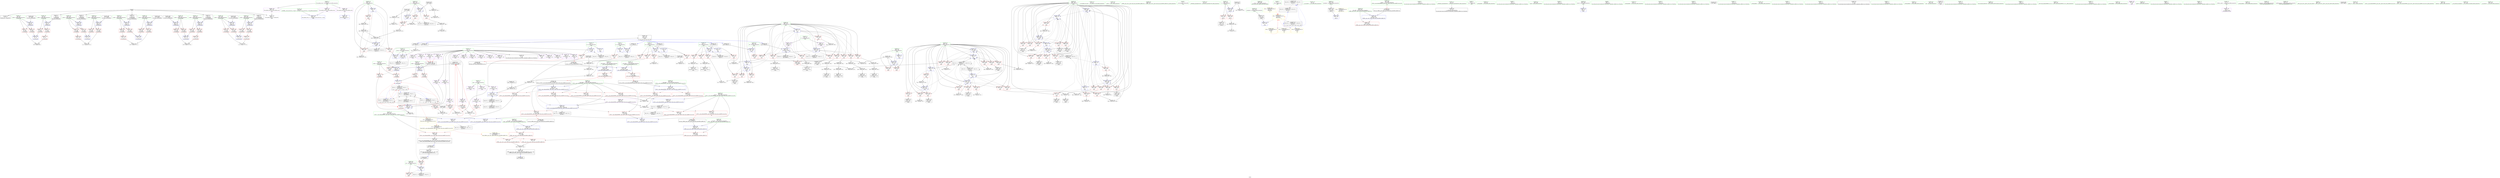 digraph "SVFG" {
	label="SVFG";

	Node0x561e7a33f3a0 [shape=record,color=grey,label="{NodeID: 0\nNullPtr}"];
	Node0x561e7a33f3a0 -> Node0x561e7a375420[style=solid];
	Node0x561e7a33f3a0 -> Node0x561e7a375520[style=solid];
	Node0x561e7a33f3a0 -> Node0x561e7a3755f0[style=solid];
	Node0x561e7a33f3a0 -> Node0x561e7a3756c0[style=solid];
	Node0x561e7a33f3a0 -> Node0x561e7a375790[style=solid];
	Node0x561e7a33f3a0 -> Node0x561e7a375860[style=solid];
	Node0x561e7a33f3a0 -> Node0x561e7a3826a0[style=solid];
	Node0x561e7a3ddb70 [shape=record,color=black,label="{NodeID: 692\n59 = PHI(453, 478, 519, )\n1st arg _Z5chminRii }"];
	Node0x561e7a3ddb70 -> Node0x561e7a382870[style=solid];
	Node0x561e7a38da20 [shape=record,color=grey,label="{NodeID: 443\n463 = Binary(462, 264, )\n}"];
	Node0x561e7a38da20 -> Node0x561e7a372660[style=solid];
	Node0x561e7a381d90 [shape=record,color=red,label="{NodeID: 277\n656\<--648\n\<--__it1.addr\n_ZNK9__gnu_cxx5__ops15_Iter_less_iterclIPiS3_EEbT_T0_\n}"];
	Node0x561e7a381d90 -> Node0x561e7a381f30[style=solid];
	Node0x561e7a375ad0 [shape=record,color=red,label="{NodeID: 194\n151\<--150\n\<--\n_Z5chminRdd\n}"];
	Node0x561e7a375ad0 -> Node0x561e7a391da0[style=solid];
	Node0x561e7a3723f0 [shape=record,color=black,label="{NodeID: 111\n440\<--439\nidxprom55\<--shl54\nmain\n}"];
	Node0x561e7a370d20 [shape=record,color=green,label="{NodeID: 28\n33\<--34\n__cxx_global_var_init\<--__cxx_global_var_init_field_insensitive\n}"];
	Node0x561e7a390420 [shape=record,color=grey,label="{NodeID: 471\n234 = Binary(232, 235, )\n}"];
	Node0x561e7a390420 -> Node0x561e7a3929a0[style=solid];
	Node0x561e7a383570 [shape=record,color=blue,label="{NodeID: 305\n177\<--176\n\<--\n_Z5chmaxRdd\n}"];
	Node0x561e7a377190 [shape=record,color=red,label="{NodeID: 222\n347\<--288\n\<--j\nmain\n}"];
	Node0x561e7a377190 -> Node0x561e7a38ce20[style=solid];
	Node0x561e7a378d10 [shape=record,color=purple,label="{NodeID: 139\n437\<--22\narrayidx53\<--dp\nmain\n|{<s0>21}}"];
	Node0x561e7a378d10:s0 -> Node0x561e7a3dd890[style=solid,color=red];
	Node0x561e7a3736a0 [shape=record,color=green,label="{NodeID: 56\n221\<--222\n_Z2inv\<--_Z2inv_field_insensitive\n}"];
	Node0x561e7a392e20 [shape=record,color=grey,label="{NodeID: 499\n111 = cmp(109, 110, )\n}"];
	Node0x561e7a384c30 [shape=record,color=blue,label="{NodeID: 333\n288\<--404\nj\<--inc36\nmain\n}"];
	Node0x561e7a384c30 -> Node0x561e7a3774d0[style=dashed];
	Node0x561e7a384c30 -> Node0x561e7a3775a0[style=dashed];
	Node0x561e7a384c30 -> Node0x561e7a377670[style=dashed];
	Node0x561e7a384c30 -> Node0x561e7a384c30[style=dashed];
	Node0x561e7a384c30 -> Node0x561e7a384dd0[style=dashed];
	Node0x561e7a384c30 -> Node0x561e7a3b4240[style=dashed];
	Node0x561e7a3807a0 [shape=record,color=red,label="{NodeID: 250\n500\<--290\n\<--k\nmain\n}"];
	Node0x561e7a3807a0 -> Node0x561e7a377cd0[style=solid];
	Node0x561e7a37a400 [shape=record,color=red,label="{NodeID: 167\n410\<--16\n\<--N\nmain\n}"];
	Node0x561e7a37a400 -> Node0x561e7a391aa0[style=solid];
	Node0x561e7a374ee0 [shape=record,color=green,label="{NodeID: 84\n626\<--627\n_ZNK9__gnu_cxx5__ops15_Iter_less_iterclIPiS3_EEbT_T0_\<--_ZNK9__gnu_cxx5__ops15_Iter_less_iterclIPiS3_EEbT_T0__field_insensitive\n}"];
	Node0x561e7a367030 [shape=record,color=green,label="{NodeID: 1\n7\<--1\n__dso_handle\<--dummyObj\nGlob }"];
	Node0x561e7a3ddd30 [shape=record,color=black,label="{NodeID: 693\n164 = PHI()\n1st arg _Z5chmaxRdd }"];
	Node0x561e7a3ddd30 -> Node0x561e7a3834a0[style=solid];
	Node0x561e7a38dba0 [shape=record,color=grey,label="{NodeID: 444\n462 = Binary(461, 264, )\n}"];
	Node0x561e7a38dba0 -> Node0x561e7a38da20[style=solid];
	Node0x561e7a381e60 [shape=record,color=red,label="{NodeID: 278\n658\<--650\n\<--__it2.addr\n_ZNK9__gnu_cxx5__ops15_Iter_less_iterclIPiS3_EEbT_T0_\n}"];
	Node0x561e7a381e60 -> Node0x561e7a382000[style=solid];
	Node0x561e7a375ba0 [shape=record,color=red,label="{NodeID: 195\n171\<--165\n\<--t.addr\n_Z5chmaxRdd\n}"];
	Node0x561e7a375ba0 -> Node0x561e7a375ee0[style=solid];
	Node0x561e7a3724c0 [shape=record,color=black,label="{NodeID: 112\n443\<--442\nidxprom57\<--\nmain\n}"];
	Node0x561e7a370e20 [shape=record,color=green,label="{NodeID: 29\n37\<--38\n_ZNSt8ios_base4InitC1Ev\<--_ZNSt8ios_base4InitC1Ev_field_insensitive\n}"];
	Node0x561e7a3905a0 [shape=record,color=grey,label="{NodeID: 472\n330 = Binary(329, 264, )\n}"];
	Node0x561e7a3905a0 -> Node0x561e7a3845b0[style=solid];
	Node0x561e7a383640 [shape=record,color=blue,label="{NodeID: 306\n184\<--187\nc\<--call\n_Z4in_cv\n}"];
	Node0x561e7a383640 -> Node0x561e7a375fb0[style=dashed];
	Node0x561e7a383640 -> Node0x561e7a376080[style=dashed];
	Node0x561e7a383640 -> Node0x561e7a383640[style=dashed];
	Node0x561e7a377260 [shape=record,color=red,label="{NodeID: 223\n361\<--288\n\<--j\nmain\n}"];
	Node0x561e7a377260 -> Node0x561e7a3926a0[style=solid];
	Node0x561e7a378de0 [shape=record,color=purple,label="{NodeID: 140\n441\<--22\narrayidx56\<--dp\nmain\n}"];
	Node0x561e7a3737a0 [shape=record,color=green,label="{NodeID: 57\n224\<--225\nretval\<--retval_field_insensitive\n_Z2inv\n}"];
	Node0x561e7a3737a0 -> Node0x561e7a376150[style=solid];
	Node0x561e7a3737a0 -> Node0x561e7a383980[style=solid];
	Node0x561e7a3737a0 -> Node0x561e7a383cc0[style=solid];
	Node0x561e7a392fa0 [shape=record,color=grey,label="{NodeID: 500\n69 = cmp(67, 68, )\n}"];
	Node0x561e7a384d00 [shape=record,color=blue,label="{NodeID: 334\n286\<--10\ni\<--\nmain\n}"];
	Node0x561e7a384d00 -> Node0x561e7a376970[style=dashed];
	Node0x561e7a384d00 -> Node0x561e7a376a40[style=dashed];
	Node0x561e7a384d00 -> Node0x561e7a376b10[style=dashed];
	Node0x561e7a384d00 -> Node0x561e7a376be0[style=dashed];
	Node0x561e7a384d00 -> Node0x561e7a376cb0[style=dashed];
	Node0x561e7a384d00 -> Node0x561e7a376d80[style=dashed];
	Node0x561e7a384d00 -> Node0x561e7a376e50[style=dashed];
	Node0x561e7a384d00 -> Node0x561e7a376f20[style=dashed];
	Node0x561e7a384d00 -> Node0x561e7a376ff0[style=dashed];
	Node0x561e7a384d00 -> Node0x561e7a385450[style=dashed];
	Node0x561e7a384d00 -> Node0x561e7a3b3d40[style=dashed];
	Node0x561e7a380870 [shape=record,color=red,label="{NodeID: 251\n515\<--290\n\<--k\nmain\n}"];
	Node0x561e7a380870 -> Node0x561e7a378010[style=solid];
	Node0x561e7a37a4d0 [shape=record,color=red,label="{NodeID: 168\n536\<--16\n\<--N\nmain\n}"];
	Node0x561e7a37a4d0 -> Node0x561e7a38f6a0[style=solid];
	Node0x561e7a374fe0 [shape=record,color=green,label="{NodeID: 85\n639\<--640\nretval\<--retval_field_insensitive\n_ZN9__gnu_cxx5__ops16__iter_less_iterEv\n}"];
	Node0x561e7a36eca0 [shape=record,color=green,label="{NodeID: 2\n8\<--1\n_ZTIi\<--dummyObj\nGlob }"];
	Node0x561e7a3dde00 [shape=record,color=black,label="{NodeID: 694\n80 = PHI()\n1st arg _Z5chmaxRii }"];
	Node0x561e7a3dde00 -> Node0x561e7a382ae0[style=solid];
	Node0x561e7a3aea30 [shape=record,color=black,label="{NodeID: 528\nMR_38V_8 = PHI(MR_38V_9, MR_38V_7, )\npts\{252 \}\n|{|<s1>16}}"];
	Node0x561e7a3aea30 -> Node0x561e7a3b3840[style=dashed];
	Node0x561e7a3aea30:s1 -> Node0x561e7a3b9750[style=dashed,color=red];
	Node0x561e7a38dd20 [shape=record,color=grey,label="{NodeID: 445\n354 = Binary(350, 353, )\n}"];
	Node0x561e7a38dd20 -> Node0x561e7a38cfa0[style=solid];
	Node0x561e7a381f30 [shape=record,color=red,label="{NodeID: 279\n657\<--656\n\<--\n_ZNK9__gnu_cxx5__ops15_Iter_less_iterclIPiS3_EEbT_T0_\n}"];
	Node0x561e7a381f30 -> Node0x561e7a391c20[style=solid];
	Node0x561e7a375c70 [shape=record,color=red,label="{NodeID: 196\n177\<--165\n\<--t.addr\n_Z5chmaxRdd\n}"];
	Node0x561e7a375c70 -> Node0x561e7a383570[style=solid];
	Node0x561e7a372590 [shape=record,color=black,label="{NodeID: 113\n447\<--446\nidxprom59\<--\nmain\n}"];
	Node0x561e7a370f20 [shape=record,color=green,label="{NodeID: 30\n43\<--44\n__cxa_atexit\<--__cxa_atexit_field_insensitive\n}"];
	Node0x561e7a390720 [shape=record,color=grey,label="{NodeID: 473\n244 = Binary(10, 243, )\n}"];
	Node0x561e7a390720 -> Node0x561e7a383980[style=solid];
	Node0x561e7a383710 [shape=record,color=blue,label="{NodeID: 307\n204\<--196\n\<--\n_Z4in_cv\n}"];
	Node0x561e7a377330 [shape=record,color=red,label="{NodeID: 224\n369\<--288\n\<--j\nmain\n}"];
	Node0x561e7a377330 -> Node0x561e7a371fe0[style=solid];
	Node0x561e7a378eb0 [shape=record,color=purple,label="{NodeID: 141\n444\<--22\narrayidx58\<--dp\nmain\n}"];
	Node0x561e7a378eb0 -> Node0x561e7a380d50[style=solid];
	Node0x561e7a373870 [shape=record,color=green,label="{NodeID: 58\n226\<--227\nx\<--x_field_insensitive\n_Z2inv\n}"];
	Node0x561e7a373870 -> Node0x561e7a376220[style=solid];
	Node0x561e7a373870 -> Node0x561e7a3762f0[style=solid];
	Node0x561e7a373870 -> Node0x561e7a3763c0[style=solid];
	Node0x561e7a373870 -> Node0x561e7a3837e0[style=solid];
	Node0x561e7a373870 -> Node0x561e7a383b20[style=solid];
	Node0x561e7a37d8a0 [shape=record,color=grey,label="{NodeID: 501\n321 = cmp(319, 320, )\n}"];
	Node0x561e7a384dd0 [shape=record,color=blue,label="{NodeID: 335\n288\<--10\nj\<--\nmain\n}"];
	Node0x561e7a384dd0 -> Node0x561e7a377740[style=dashed];
	Node0x561e7a384dd0 -> Node0x561e7a377810[style=dashed];
	Node0x561e7a384dd0 -> Node0x561e7a37f870[style=dashed];
	Node0x561e7a384dd0 -> Node0x561e7a37f900[style=dashed];
	Node0x561e7a384dd0 -> Node0x561e7a37f9d0[style=dashed];
	Node0x561e7a384dd0 -> Node0x561e7a37faa0[style=dashed];
	Node0x561e7a384dd0 -> Node0x561e7a385040[style=dashed];
	Node0x561e7a384dd0 -> Node0x561e7a385110[style=dashed];
	Node0x561e7a380940 [shape=record,color=red,label="{NodeID: 252\n522\<--290\n\<--k\nmain\n}"];
	Node0x561e7a380940 -> Node0x561e7a38e620[style=solid];
	Node0x561e7a37a5a0 [shape=record,color=red,label="{NodeID: 169\n541\<--16\n\<--N\nmain\n}"];
	Node0x561e7a37a5a0 -> Node0x561e7a38cb20[style=solid];
	Node0x561e7a3750b0 [shape=record,color=green,label="{NodeID: 86\n646\<--647\nthis.addr\<--this.addr_field_insensitive\n_ZNK9__gnu_cxx5__ops15_Iter_less_iterclIPiS3_EEbT_T0_\n}"];
	Node0x561e7a3750b0 -> Node0x561e7a381cc0[style=solid];
	Node0x561e7a3750b0 -> Node0x561e7a385d40[style=solid];
	Node0x561e7a36ed30 [shape=record,color=green,label="{NodeID: 3\n10\<--1\n\<--dummyObj\nCan only get source location for instruction, argument, global var or function.}"];
	Node0x561e7a3dded0 [shape=record,color=black,label="{NodeID: 695\n122 = PHI()\n1st arg _Z5chmaxRxx }"];
	Node0x561e7a3dded0 -> Node0x561e7a382fc0[style=solid];
	Node0x561e7a38dea0 [shape=record,color=grey,label="{NodeID: 446\n458 = Binary(457, 264, )\n}"];
	Node0x561e7a38dea0 -> Node0x561e7a384f70[style=solid];
	Node0x561e7a382000 [shape=record,color=red,label="{NodeID: 280\n659\<--658\n\<--\n_ZNK9__gnu_cxx5__ops15_Iter_less_iterclIPiS3_EEbT_T0_\n}"];
	Node0x561e7a382000 -> Node0x561e7a391c20[style=solid];
	Node0x561e7a375d40 [shape=record,color=red,label="{NodeID: 197\n173\<--167\n\<--f.addr\n_Z5chmaxRdd\n}"];
	Node0x561e7a375d40 -> Node0x561e7a3923a0[style=solid];
	Node0x561e7a372660 [shape=record,color=black,label="{NodeID: 114\n464\<--463\nidxprom69\<--or68\nmain\n}"];
	Node0x561e7a371020 [shape=record,color=green,label="{NodeID: 31\n42\<--48\n_ZNSt8ios_base4InitD1Ev\<--_ZNSt8ios_base4InitD1Ev_field_insensitive\n}"];
	Node0x561e7a371020 -> Node0x561e7a372a20[style=solid];
	Node0x561e7a3908a0 [shape=record,color=grey,label="{NodeID: 474\n336 = cmp(335, 337, )\n}"];
	Node0x561e7a3837e0 [shape=record,color=blue,label="{NodeID: 308\n226\<--10\nx\<--\n_Z2inv\n}"];
	Node0x561e7a3837e0 -> Node0x561e7a376220[style=dashed];
	Node0x561e7a3837e0 -> Node0x561e7a3762f0[style=dashed];
	Node0x561e7a3837e0 -> Node0x561e7a383b20[style=dashed];
	Node0x561e7a3837e0 -> Node0x561e7a3a9030[style=dashed];
	Node0x561e7a377400 [shape=record,color=red,label="{NodeID: 225\n382\<--288\n\<--j\nmain\n}"];
	Node0x561e7a377400 -> Node0x561e7a38f9a0[style=solid];
	Node0x561e7a378f80 [shape=record,color=purple,label="{NodeID: 142\n465\<--22\narrayidx70\<--dp\nmain\n}"];
	Node0x561e7a373940 [shape=record,color=green,label="{NodeID: 59\n228\<--229\nc\<--c_field_insensitive\n_Z2inv\n}"];
	Node0x561e7a373940 -> Node0x561e7a376490[style=solid];
	Node0x561e7a373940 -> Node0x561e7a376560[style=solid];
	Node0x561e7a373940 -> Node0x561e7a376630[style=solid];
	Node0x561e7a373940 -> Node0x561e7a3838b0[style=solid];
	Node0x561e7a373940 -> Node0x561e7a383bf0[style=solid];
	Node0x561e7a384ea0 [shape=record,color=blue,label="{NodeID: 336\n290\<--10\nk\<--\nmain\n}"];
	Node0x561e7a384ea0 -> Node0x561e7a3802c0[style=dashed];
	Node0x561e7a384ea0 -> Node0x561e7a380390[style=dashed];
	Node0x561e7a384ea0 -> Node0x561e7a380460[style=dashed];
	Node0x561e7a384ea0 -> Node0x561e7a380530[style=dashed];
	Node0x561e7a384ea0 -> Node0x561e7a380600[style=dashed];
	Node0x561e7a384ea0 -> Node0x561e7a384ea0[style=dashed];
	Node0x561e7a384ea0 -> Node0x561e7a384f70[style=dashed];
	Node0x561e7a384ea0 -> Node0x561e7a3adb30[style=dashed];
	Node0x561e7a380a10 [shape=record,color=red,label="{NodeID: 253\n306\<--292\n\<--TC\nmain\n}"];
	Node0x561e7a380a10 -> Node0x561e7a391920[style=solid];
	Node0x561e7a37a670 [shape=record,color=red,label="{NodeID: 170\n66\<--60\n\<--t.addr\n_Z5chminRii\n}"];
	Node0x561e7a37a670 -> Node0x561e7a37a9b0[style=solid];
	Node0x561e7a375180 [shape=record,color=green,label="{NodeID: 87\n648\<--649\n__it1.addr\<--__it1.addr_field_insensitive\n_ZNK9__gnu_cxx5__ops15_Iter_less_iterclIPiS3_EEbT_T0_\n}"];
	Node0x561e7a375180 -> Node0x561e7a381d90[style=solid];
	Node0x561e7a375180 -> Node0x561e7a385e10[style=solid];
	Node0x561e7a36efe0 [shape=record,color=green,label="{NodeID: 4\n26\<--1\n.str\<--dummyObj\nGlob }"];
	Node0x561e7a3ddfa0 [shape=record,color=black,label="{NodeID: 696\n101 = PHI()\n1st arg _Z5chminRxx }"];
	Node0x561e7a3ddfa0 -> Node0x561e7a382d50[style=solid];
	Node0x561e7a38e020 [shape=record,color=grey,label="{NodeID: 447\n267 = Binary(266, 235, )\n}"];
	Node0x561e7a38e020 -> Node0x561e7a38e1a0[style=solid];
	Node0x561e7a3820d0 [shape=record,color=blue,label="{NodeID: 281\n9\<--10\nD\<--\nGlob }"];
	Node0x561e7a3820d0 -> Node0x561e7a3b2470[style=dashed];
	Node0x561e7a375e10 [shape=record,color=red,label="{NodeID: 198\n176\<--167\n\<--f.addr\n_Z5chmaxRdd\n}"];
	Node0x561e7a375e10 -> Node0x561e7a383570[style=solid];
	Node0x561e7a377990 [shape=record,color=black,label="{NodeID: 115\n467\<--466\nidxprom71\<--\nmain\n}"];
	Node0x561e7a371120 [shape=record,color=green,label="{NodeID: 32\n55\<--56\n_Z5chminRii\<--_Z5chminRii_field_insensitive\n}"];
	Node0x561e7a390a20 [shape=record,color=grey,label="{NodeID: 475\n428 = cmp(426, 427, )\n}"];
	Node0x561e7a3838b0 [shape=record,color=blue,label="{NodeID: 309\n228\<--232\nc\<--call\n_Z2inv\n}"];
	Node0x561e7a3838b0 -> Node0x561e7a376490[style=dashed];
	Node0x561e7a3838b0 -> Node0x561e7a376560[style=dashed];
	Node0x561e7a3838b0 -> Node0x561e7a376630[style=dashed];
	Node0x561e7a3838b0 -> Node0x561e7a3838b0[style=dashed];
	Node0x561e7a3838b0 -> Node0x561e7a383bf0[style=dashed];
	Node0x561e7a3838b0 -> Node0x561e7a3a9530[style=dashed];
	Node0x561e7a3774d0 [shape=record,color=red,label="{NodeID: 226\n394\<--288\n\<--j\nmain\n}"];
	Node0x561e7a3774d0 -> Node0x561e7a3917a0[style=solid];
	Node0x561e7a379050 [shape=record,color=purple,label="{NodeID: 143\n468\<--22\narrayidx72\<--dp\nmain\n|{<s0>22}}"];
	Node0x561e7a379050:s0 -> Node0x561e7a3dd890[style=solid,color=red];
	Node0x561e7a373a10 [shape=record,color=green,label="{NodeID: 60\n251\<--252\nexception\<--exception_field_insensitive\n_Z2inv\n}"];
	Node0x561e7a373a10 -> Node0x561e7a372cc0[style=solid];
	Node0x561e7a3a6d30 [shape=record,color=black,label="{NodeID: 503\nMR_6V_7 = PHI(MR_6V_9, MR_6V_6, )\npts\{250000 \}\n|{|<s3>21|<s4>21|<s5>21|<s6>22|<s7>22|<s8>22}}"];
	Node0x561e7a3a6d30 -> Node0x561e7a380d50[style=dashed];
	Node0x561e7a3a6d30 -> Node0x561e7a380ef0[style=dashed];
	Node0x561e7a3a6d30 -> Node0x561e7a3a6d30[style=dashed];
	Node0x561e7a3a6d30:s3 -> Node0x561e7a37a9b0[style=dashed,color=red];
	Node0x561e7a3a6d30:s4 -> Node0x561e7a382940[style=dashed,color=red];
	Node0x561e7a3a6d30:s5 -> Node0x561e7a3ad130[style=dashed,color=red];
	Node0x561e7a3a6d30:s6 -> Node0x561e7a37a9b0[style=dashed,color=red];
	Node0x561e7a3a6d30:s7 -> Node0x561e7a382940[style=dashed,color=red];
	Node0x561e7a3a6d30:s8 -> Node0x561e7a3ad130[style=dashed,color=red];
	Node0x561e7a384f70 [shape=record,color=blue,label="{NodeID: 337\n290\<--458\nk\<--inc65\nmain\n}"];
	Node0x561e7a384f70 -> Node0x561e7a3802c0[style=dashed];
	Node0x561e7a384f70 -> Node0x561e7a380390[style=dashed];
	Node0x561e7a384f70 -> Node0x561e7a380460[style=dashed];
	Node0x561e7a384f70 -> Node0x561e7a380530[style=dashed];
	Node0x561e7a384f70 -> Node0x561e7a380600[style=dashed];
	Node0x561e7a384f70 -> Node0x561e7a384ea0[style=dashed];
	Node0x561e7a384f70 -> Node0x561e7a384f70[style=dashed];
	Node0x561e7a384f70 -> Node0x561e7a3adb30[style=dashed];
	Node0x561e7a380ae0 [shape=record,color=red,label="{NodeID: 254\n303\<--294\n\<--tc\nmain\n}"];
	Node0x561e7a380ae0 -> Node0x561e7a38eda0[style=solid];
	Node0x561e7a37a740 [shape=record,color=red,label="{NodeID: 171\n72\<--60\n\<--t.addr\n_Z5chminRii\n}"];
	Node0x561e7a37a740 -> Node0x561e7a382940[style=solid];
	Node0x561e7a375250 [shape=record,color=green,label="{NodeID: 88\n650\<--651\n__it2.addr\<--__it2.addr_field_insensitive\n_ZNK9__gnu_cxx5__ops15_Iter_less_iterclIPiS3_EEbT_T0_\n}"];
	Node0x561e7a375250 -> Node0x561e7a381e60[style=solid];
	Node0x561e7a375250 -> Node0x561e7a385ee0[style=solid];
	Node0x561e7a36f070 [shape=record,color=green,label="{NodeID: 5\n29\<--1\n\<--dummyObj\nCan only get source location for instruction, argument, global var or function.}"];
	Node0x561e7a3de070 [shape=record,color=black,label="{NodeID: 697\n643 = PHI(597, )\n0th arg _ZNK9__gnu_cxx5__ops15_Iter_less_iterclIPiS3_EEbT_T0_ }"];
	Node0x561e7a3de070 -> Node0x561e7a385d40[style=solid];
	Node0x561e7a38e1a0 [shape=record,color=grey,label="{NodeID: 448\n268 = Binary(265, 267, )\n}"];
	Node0x561e7a38e1a0 -> Node0x561e7a383b20[style=solid];
	Node0x561e7a3821a0 [shape=record,color=blue,label="{NodeID: 282\n12\<--10\nE\<--\nGlob }"];
	Node0x561e7a3821a0 -> Node0x561e7a3b2940[style=dashed];
	Node0x561e7a375ee0 [shape=record,color=red,label="{NodeID: 199\n172\<--171\n\<--\n_Z5chmaxRdd\n}"];
	Node0x561e7a375ee0 -> Node0x561e7a3923a0[style=solid];
	Node0x561e7a377a60 [shape=record,color=black,label="{NodeID: 116\n471\<--470\nidxprom74\<--shl73\nmain\n}"];
	Node0x561e7a371220 [shape=record,color=green,label="{NodeID: 33\n60\<--61\nt.addr\<--t.addr_field_insensitive\n_Z5chminRii\n}"];
	Node0x561e7a371220 -> Node0x561e7a37a670[style=solid];
	Node0x561e7a371220 -> Node0x561e7a37a740[style=solid];
	Node0x561e7a371220 -> Node0x561e7a3827a0[style=solid];
	Node0x561e7a3b8700 [shape=record,color=yellow,style=double,label="{NodeID: 559\n38V_1 = ENCHI(MR_38V_0)\npts\{252 \}\nFun[main]|{<s0>11}}"];
	Node0x561e7a3b8700:s0 -> Node0x561e7a3b9750[style=dashed,color=red];
	Node0x561e7a390ba0 [shape=record,color=grey,label="{NodeID: 476\n345 = cmp(344, 10, )\n}"];
	Node0x561e7a383980 [shape=record,color=blue,label="{NodeID: 310\n224\<--244\nretval\<--sub3\n_Z2inv\n}"];
	Node0x561e7a383980 -> Node0x561e7a3a8b30[style=dashed];
	Node0x561e7a3775a0 [shape=record,color=red,label="{NodeID: 227\n397\<--288\n\<--j\nmain\n}"];
	Node0x561e7a3775a0 -> Node0x561e7a372180[style=solid];
	Node0x561e7a379120 [shape=record,color=purple,label="{NodeID: 144\n472\<--22\narrayidx75\<--dp\nmain\n}"];
	Node0x561e7a373ae0 [shape=record,color=green,label="{NodeID: 61\n281\<--282\nmain\<--main_field_insensitive\n}"];
	Node0x561e7a3da340 [shape=record,color=black,label="{NodeID: 670\n309 = PHI(223, )\n}"];
	Node0x561e7a3da340 -> Node0x561e7a3840d0[style=solid];
	Node0x561e7a385040 [shape=record,color=blue,label="{NodeID: 338\n288\<--482\nj\<--inc80\nmain\n}"];
	Node0x561e7a385040 -> Node0x561e7a377740[style=dashed];
	Node0x561e7a385040 -> Node0x561e7a377810[style=dashed];
	Node0x561e7a385040 -> Node0x561e7a37f870[style=dashed];
	Node0x561e7a385040 -> Node0x561e7a37f900[style=dashed];
	Node0x561e7a385040 -> Node0x561e7a37f9d0[style=dashed];
	Node0x561e7a385040 -> Node0x561e7a37faa0[style=dashed];
	Node0x561e7a385040 -> Node0x561e7a385040[style=dashed];
	Node0x561e7a385040 -> Node0x561e7a385110[style=dashed];
	Node0x561e7a380bb0 [shape=record,color=red,label="{NodeID: 255\n552\<--294\n\<--tc\nmain\n}"];
	Node0x561e7a37a810 [shape=record,color=red,label="{NodeID: 172\n68\<--62\n\<--f.addr\n_Z5chminRii\n}"];
	Node0x561e7a37a810 -> Node0x561e7a392fa0[style=solid];
	Node0x561e7a375320 [shape=record,color=green,label="{NodeID: 89\n30\<--662\n_GLOBAL__sub_I_hos.lyric_1_0.cpp\<--_GLOBAL__sub_I_hos.lyric_1_0.cpp_field_insensitive\n}"];
	Node0x561e7a375320 -> Node0x561e7a3825a0[style=solid];
	Node0x561e7a36f100 [shape=record,color=green,label="{NodeID: 6\n192\<--1\n\<--dummyObj\nCan only get source location for instruction, argument, global var or function.}"];
	Node0x561e7a3de180 [shape=record,color=black,label="{NodeID: 698\n644 = PHI(623, )\n1st arg _ZNK9__gnu_cxx5__ops15_Iter_less_iterclIPiS3_EEbT_T0_ }"];
	Node0x561e7a3de180 -> Node0x561e7a385e10[style=solid];
	Node0x561e7a38e320 [shape=record,color=grey,label="{NodeID: 449\n265 = Binary(260, 263, )\n}"];
	Node0x561e7a38e320 -> Node0x561e7a38e1a0[style=solid];
	Node0x561e7a3822a0 [shape=record,color=blue,label="{NodeID: 283\n14\<--10\nM\<--\nGlob }"];
	Node0x561e7a3822a0 -> Node0x561e7a3b2e40[style=dashed];
	Node0x561e7a375fb0 [shape=record,color=red,label="{NodeID: 200\n194\<--184\n\<--c\n_Z4in_cv\n}"];
	Node0x561e7a375fb0 -> Node0x561e7a38fb20[style=solid];
	Node0x561e7a377b30 [shape=record,color=black,label="{NodeID: 117\n474\<--473\nidxprom76\<--\nmain\n}"];
	Node0x561e7a3712f0 [shape=record,color=green,label="{NodeID: 34\n62\<--63\nf.addr\<--f.addr_field_insensitive\n_Z5chminRii\n}"];
	Node0x561e7a3712f0 -> Node0x561e7a37a810[style=solid];
	Node0x561e7a3712f0 -> Node0x561e7a37a8e0[style=solid];
	Node0x561e7a3712f0 -> Node0x561e7a382870[style=solid];
	Node0x561e7a390d20 [shape=record,color=grey,label="{NodeID: 477\n342 = cmp(341, 337, )\n}"];
	Node0x561e7a383a50 [shape=record,color=blue,label="{NodeID: 311\n253\<--196\n\<--\n_Z2inv\n}"];
	Node0x561e7a377670 [shape=record,color=red,label="{NodeID: 228\n403\<--288\n\<--j\nmain\n}"];
	Node0x561e7a377670 -> Node0x561e7a38ef20[style=solid];
	Node0x561e7a3791f0 [shape=record,color=purple,label="{NodeID: 145\n475\<--22\narrayidx77\<--dp\nmain\n}"];
	Node0x561e7a3791f0 -> Node0x561e7a380ef0[style=solid];
	Node0x561e7a373be0 [shape=record,color=green,label="{NodeID: 62\n284\<--285\nretval\<--retval_field_insensitive\nmain\n}"];
	Node0x561e7a373be0 -> Node0x561e7a383d90[style=solid];
	Node0x561e7a3dc210 [shape=record,color=black,label="{NodeID: 671\n311 = PHI(223, )\n}"];
	Node0x561e7a3dc210 -> Node0x561e7a3841a0[style=solid];
	Node0x561e7a385110 [shape=record,color=blue,label="{NodeID: 339\n288\<--10\nj\<--\nmain\n}"];
	Node0x561e7a385110 -> Node0x561e7a37fb70[style=dashed];
	Node0x561e7a385110 -> Node0x561e7a37fc40[style=dashed];
	Node0x561e7a385110 -> Node0x561e7a37fd10[style=dashed];
	Node0x561e7a385110 -> Node0x561e7a37fde0[style=dashed];
	Node0x561e7a385110 -> Node0x561e7a384dd0[style=dashed];
	Node0x561e7a385110 -> Node0x561e7a385380[style=dashed];
	Node0x561e7a385110 -> Node0x561e7a3b4240[style=dashed];
	Node0x561e7a380c80 [shape=record,color=red,label="{NodeID: 256\n553\<--296\n\<--ans\nmain\n}"];
	Node0x561e7a37a8e0 [shape=record,color=red,label="{NodeID: 173\n71\<--62\n\<--f.addr\n_Z5chminRii\n}"];
	Node0x561e7a37a8e0 -> Node0x561e7a382940[style=solid];
	Node0x561e7a375420 [shape=record,color=black,label="{NodeID: 90\n2\<--3\ndummyVal\<--dummyVal\n}"];
	Node0x561e7a36f190 [shape=record,color=green,label="{NodeID: 7\n196\<--1\n\<--dummyObj\nCan only get source location for instruction, argument, global var or function.}"];
	Node0x561e7a3de290 [shape=record,color=black,label="{NodeID: 699\n645 = PHI(624, )\n2nd arg _ZNK9__gnu_cxx5__ops15_Iter_less_iterclIPiS3_EEbT_T0_ }"];
	Node0x561e7a3de290 -> Node0x561e7a385ee0[style=solid];
	Node0x561e7a38e4a0 [shape=record,color=grey,label="{NodeID: 450\n451 = Binary(449, 450, )\n}"];
	Node0x561e7a3823a0 [shape=record,color=blue,label="{NodeID: 284\n16\<--10\nN\<--\nGlob }"];
	Node0x561e7a3823a0 -> Node0x561e7a3b3340[style=dashed];
	Node0x561e7a376080 [shape=record,color=red,label="{NodeID: 201\n212\<--184\n\<--c\n_Z4in_cv\n}"];
	Node0x561e7a376080 -> Node0x561e7a372bf0[style=solid];
	Node0x561e7a377c00 [shape=record,color=black,label="{NodeID: 118\n498\<--497\nidxprom90\<--shl89\nmain\n}"];
	Node0x561e7a3713c0 [shape=record,color=green,label="{NodeID: 35\n76\<--77\n_Z5chmaxRii\<--_Z5chmaxRii_field_insensitive\n}"];
	Node0x561e7a390ea0 [shape=record,color=grey,label="{NodeID: 478\n274 = cmp(273, 237, )\n}"];
	Node0x561e7a383b20 [shape=record,color=blue,label="{NodeID: 312\n226\<--268\nx\<--add8\n_Z2inv\n}"];
	Node0x561e7a383b20 -> Node0x561e7a376220[style=dashed];
	Node0x561e7a383b20 -> Node0x561e7a3762f0[style=dashed];
	Node0x561e7a383b20 -> Node0x561e7a3763c0[style=dashed];
	Node0x561e7a383b20 -> Node0x561e7a383b20[style=dashed];
	Node0x561e7a383b20 -> Node0x561e7a3a9030[style=dashed];
	Node0x561e7a377740 [shape=record,color=red,label="{NodeID: 229\n415\<--288\n\<--j\nmain\n}"];
	Node0x561e7a377740 -> Node0x561e7a3920a0[style=solid];
	Node0x561e7a3792c0 [shape=record,color=purple,label="{NodeID: 146\n499\<--22\narrayidx91\<--dp\nmain\n}"];
	Node0x561e7a373cb0 [shape=record,color=green,label="{NodeID: 63\n286\<--287\ni\<--i_field_insensitive\nmain\n}"];
	Node0x561e7a373cb0 -> Node0x561e7a376700[style=solid];
	Node0x561e7a373cb0 -> Node0x561e7a3767d0[style=solid];
	Node0x561e7a373cb0 -> Node0x561e7a3768a0[style=solid];
	Node0x561e7a373cb0 -> Node0x561e7a376970[style=solid];
	Node0x561e7a373cb0 -> Node0x561e7a376a40[style=solid];
	Node0x561e7a373cb0 -> Node0x561e7a376b10[style=solid];
	Node0x561e7a373cb0 -> Node0x561e7a376be0[style=solid];
	Node0x561e7a373cb0 -> Node0x561e7a376cb0[style=solid];
	Node0x561e7a373cb0 -> Node0x561e7a376d80[style=solid];
	Node0x561e7a373cb0 -> Node0x561e7a376e50[style=solid];
	Node0x561e7a373cb0 -> Node0x561e7a376f20[style=solid];
	Node0x561e7a373cb0 -> Node0x561e7a376ff0[style=solid];
	Node0x561e7a373cb0 -> Node0x561e7a384410[style=solid];
	Node0x561e7a373cb0 -> Node0x561e7a3845b0[style=solid];
	Node0x561e7a373cb0 -> Node0x561e7a384d00[style=solid];
	Node0x561e7a373cb0 -> Node0x561e7a385450[style=solid];
	Node0x561e7a3dc310 [shape=record,color=black,label="{NodeID: 672\n313 = PHI(223, )\n}"];
	Node0x561e7a3dc310 -> Node0x561e7a384270[style=solid];
	Node0x561e7a3851e0 [shape=record,color=blue,label="{NodeID: 340\n290\<--10\nk\<--\nmain\n}"];
	Node0x561e7a3851e0 -> Node0x561e7a3806d0[style=dashed];
	Node0x561e7a3851e0 -> Node0x561e7a3807a0[style=dashed];
	Node0x561e7a3851e0 -> Node0x561e7a380870[style=dashed];
	Node0x561e7a3851e0 -> Node0x561e7a380940[style=dashed];
	Node0x561e7a3851e0 -> Node0x561e7a3852b0[style=dashed];
	Node0x561e7a3851e0 -> Node0x561e7a3adb30[style=dashed];
	Node0x561e7a380d50 [shape=record,color=red,label="{NodeID: 257\n445\<--444\n\<--arrayidx58\nmain\n}"];
	Node0x561e7a380d50 -> Node0x561e7a38d720[style=solid];
	Node0x561e7a37a9b0 [shape=record,color=red,label="{NodeID: 174\n67\<--66\n\<--\n_Z5chminRii\n}"];
	Node0x561e7a37a9b0 -> Node0x561e7a392fa0[style=solid];
	Node0x561e7a375520 [shape=record,color=black,label="{NodeID: 91\n79\<--3\nt\<--dummyVal\n_Z5chmaxRii\n0th arg _Z5chmaxRii }"];
	Node0x561e7a375520 -> Node0x561e7a382a10[style=solid];
	Node0x561e7a36f9d0 [shape=record,color=green,label="{NodeID: 8\n201\<--1\n\<--dummyObj\nCan only get source location for instruction, argument, global var or function.}"];
	Node0x561e7a3de3d0 [shape=record,color=black,label="{NodeID: 700\n593 = PHI(580, )\n0th arg _ZSt13__min_elementIPiN9__gnu_cxx5__ops15_Iter_less_iterEET_S4_S4_T0_ }"];
	Node0x561e7a3de3d0 -> Node0x561e7a385790[style=solid];
	Node0x561e7a38e620 [shape=record,color=grey,label="{NodeID: 451\n523 = Binary(522, 264, )\n}"];
	Node0x561e7a38e620 -> Node0x561e7a3852b0[style=solid];
	Node0x561e7a3824a0 [shape=record,color=blue,label="{NodeID: 285\n666\<--29\nllvm.global_ctors_0\<--\nGlob }"];
	Node0x561e7a376150 [shape=record,color=red,label="{NodeID: 202\n279\<--224\n\<--retval\n_Z2inv\n}"];
	Node0x561e7a376150 -> Node0x561e7a372d90[style=solid];
	Node0x561e7a377cd0 [shape=record,color=black,label="{NodeID: 119\n501\<--500\nidxprom92\<--\nmain\n}"];
	Node0x561e7a3714c0 [shape=record,color=green,label="{NodeID: 36\n81\<--82\nt.addr\<--t.addr_field_insensitive\n_Z5chmaxRii\n}"];
	Node0x561e7a3714c0 -> Node0x561e7a37aa80[style=solid];
	Node0x561e7a3714c0 -> Node0x561e7a37ab50[style=solid];
	Node0x561e7a3714c0 -> Node0x561e7a382a10[style=solid];
	Node0x561e7a391020 [shape=record,color=grey,label="{NodeID: 479\n621 = cmp(618, 620, )\n}"];
	Node0x561e7a383bf0 [shape=record,color=blue,label="{NodeID: 313\n228\<--271\nc\<--call9\n_Z2inv\n}"];
	Node0x561e7a383bf0 -> Node0x561e7a376630[style=dashed];
	Node0x561e7a383bf0 -> Node0x561e7a383bf0[style=dashed];
	Node0x561e7a383bf0 -> Node0x561e7a3a9530[style=dashed];
	Node0x561e7a377810 [shape=record,color=red,label="{NodeID: 230\n423\<--288\n\<--j\nmain\n}"];
	Node0x561e7a377810 -> Node0x561e7a38c9a0[style=solid];
	Node0x561e7a379390 [shape=record,color=purple,label="{NodeID: 147\n502\<--22\narrayidx93\<--dp\nmain\n|{<s0>23}}"];
	Node0x561e7a379390:s0 -> Node0x561e7a3dd890[style=solid,color=red];
	Node0x561e7a373d80 [shape=record,color=green,label="{NodeID: 64\n288\<--289\nj\<--j_field_insensitive\nmain\n}"];
	Node0x561e7a373d80 -> Node0x561e7a3770c0[style=solid];
	Node0x561e7a373d80 -> Node0x561e7a377190[style=solid];
	Node0x561e7a373d80 -> Node0x561e7a377260[style=solid];
	Node0x561e7a373d80 -> Node0x561e7a377330[style=solid];
	Node0x561e7a373d80 -> Node0x561e7a377400[style=solid];
	Node0x561e7a373d80 -> Node0x561e7a3774d0[style=solid];
	Node0x561e7a373d80 -> Node0x561e7a3775a0[style=solid];
	Node0x561e7a373d80 -> Node0x561e7a377670[style=solid];
	Node0x561e7a373d80 -> Node0x561e7a377740[style=solid];
	Node0x561e7a373d80 -> Node0x561e7a377810[style=solid];
	Node0x561e7a373d80 -> Node0x561e7a37f870[style=solid];
	Node0x561e7a373d80 -> Node0x561e7a37f900[style=solid];
	Node0x561e7a373d80 -> Node0x561e7a37f9d0[style=solid];
	Node0x561e7a373d80 -> Node0x561e7a37faa0[style=solid];
	Node0x561e7a373d80 -> Node0x561e7a37fb70[style=solid];
	Node0x561e7a373d80 -> Node0x561e7a37fc40[style=solid];
	Node0x561e7a373d80 -> Node0x561e7a37fd10[style=solid];
	Node0x561e7a373d80 -> Node0x561e7a37fde0[style=solid];
	Node0x561e7a373d80 -> Node0x561e7a384680[style=solid];
	Node0x561e7a373d80 -> Node0x561e7a3849c0[style=solid];
	Node0x561e7a373d80 -> Node0x561e7a384a90[style=solid];
	Node0x561e7a373d80 -> Node0x561e7a384c30[style=solid];
	Node0x561e7a373d80 -> Node0x561e7a384dd0[style=solid];
	Node0x561e7a373d80 -> Node0x561e7a385040[style=solid];
	Node0x561e7a373d80 -> Node0x561e7a385110[style=solid];
	Node0x561e7a373d80 -> Node0x561e7a385380[style=solid];
	Node0x561e7a3dc450 [shape=record,color=black,label="{NodeID: 673\n315 = PHI(223, )\n}"];
	Node0x561e7a3dc450 -> Node0x561e7a384340[style=solid];
	Node0x561e7a3a8130 [shape=record,color=black,label="{NodeID: 507\nMR_79V_4 = PHI(MR_79V_6, MR_79V_3, )\npts\{604 \}\n}"];
	Node0x561e7a3a8130 -> Node0x561e7a381b20[style=dashed];
	Node0x561e7a3a8130 -> Node0x561e7a381bf0[style=dashed];
	Node0x561e7a3a8130 -> Node0x561e7a385ba0[style=dashed];
	Node0x561e7a3a8130 -> Node0x561e7a3a8130[style=dashed];
	Node0x561e7a3a8130 -> Node0x561e7a3aae30[style=dashed];
	Node0x561e7a3852b0 [shape=record,color=blue,label="{NodeID: 341\n290\<--523\nk\<--inc106\nmain\n}"];
	Node0x561e7a3852b0 -> Node0x561e7a3806d0[style=dashed];
	Node0x561e7a3852b0 -> Node0x561e7a3807a0[style=dashed];
	Node0x561e7a3852b0 -> Node0x561e7a380870[style=dashed];
	Node0x561e7a3852b0 -> Node0x561e7a380940[style=dashed];
	Node0x561e7a3852b0 -> Node0x561e7a3852b0[style=dashed];
	Node0x561e7a3852b0 -> Node0x561e7a3adb30[style=dashed];
	Node0x561e7a380e20 [shape=record,color=red,label="{NodeID: 258\n449\<--448\n\<--arrayidx60\nmain\n}"];
	Node0x561e7a380e20 -> Node0x561e7a38e4a0[style=solid];
	Node0x561e7a37aa80 [shape=record,color=red,label="{NodeID: 175\n87\<--81\n\<--t.addr\n_Z5chmaxRii\n}"];
	Node0x561e7a37aa80 -> Node0x561e7a37adc0[style=solid];
	Node0x561e7a3755f0 [shape=record,color=black,label="{NodeID: 92\n100\<--3\nt\<--dummyVal\n_Z5chminRxx\n0th arg _Z5chminRxx }"];
	Node0x561e7a3755f0 -> Node0x561e7a382c80[style=solid];
	Node0x561e7a36fa60 [shape=record,color=green,label="{NodeID: 9\n235\<--1\n\<--dummyObj\nCan only get source location for instruction, argument, global var or function.}"];
	Node0x561e7a3de510 [shape=record,color=black,label="{NodeID: 701\n594 = PHI(581, )\n1st arg _ZSt13__min_elementIPiN9__gnu_cxx5__ops15_Iter_less_iterEET_S4_S4_T0_ }"];
	Node0x561e7a3de510 -> Node0x561e7a385860[style=solid];
	Node0x561e7a3a6930 [shape=record,color=black,label="{NodeID: 535\nMR_6V_5 = PHI(MR_6V_11, MR_6V_3, )\npts\{250000 \}\n|{|<s5>24}}"];
	Node0x561e7a3a6930 -> Node0x561e7a381160[style=dashed];
	Node0x561e7a3a6930 -> Node0x561e7a3a6d30[style=dashed];
	Node0x561e7a3a6930 -> Node0x561e7a3a6930[style=dashed];
	Node0x561e7a3a6930 -> Node0x561e7a3a6b10[style=dashed];
	Node0x561e7a3a6930 -> Node0x561e7a3b6040[style=dashed];
	Node0x561e7a3a6930:s5 -> Node0x561e7a3b9830[style=dashed,color=red];
	Node0x561e7a38e7a0 [shape=record,color=grey,label="{NodeID: 452\n273 = Binary(271, 235, )\n}"];
	Node0x561e7a38e7a0 -> Node0x561e7a390ea0[style=solid];
	Node0x561e7a3825a0 [shape=record,color=blue,label="{NodeID: 286\n667\<--30\nllvm.global_ctors_1\<--_GLOBAL__sub_I_hos.lyric_1_0.cpp\nGlob }"];
	Node0x561e7a376220 [shape=record,color=red,label="{NodeID: 203\n259\<--226\n\<--x\n_Z2inv\n}"];
	Node0x561e7a376220 -> Node0x561e7a38ffa0[style=solid];
	Node0x561e7a377da0 [shape=record,color=black,label="{NodeID: 120\n506\<--505\nidxprom96\<--or95\nmain\n}"];
	Node0x561e7a371590 [shape=record,color=green,label="{NodeID: 37\n83\<--84\nf.addr\<--f.addr_field_insensitive\n_Z5chmaxRii\n}"];
	Node0x561e7a371590 -> Node0x561e7a37ac20[style=solid];
	Node0x561e7a371590 -> Node0x561e7a37acf0[style=solid];
	Node0x561e7a371590 -> Node0x561e7a382ae0[style=solid];
	Node0x561e7a3911a0 [shape=record,color=grey,label="{NodeID: 480\n249 = cmp(248, 10, )\n}"];
	Node0x561e7a383cc0 [shape=record,color=blue,label="{NodeID: 314\n224\<--276\nretval\<--\n_Z2inv\n}"];
	Node0x561e7a383cc0 -> Node0x561e7a3a8b30[style=dashed];
	Node0x561e7a37f870 [shape=record,color=red,label="{NodeID: 231\n442\<--288\n\<--j\nmain\n}"];
	Node0x561e7a37f870 -> Node0x561e7a3724c0[style=solid];
	Node0x561e7a379460 [shape=record,color=purple,label="{NodeID: 148\n507\<--22\narrayidx97\<--dp\nmain\n}"];
	Node0x561e7a373e50 [shape=record,color=green,label="{NodeID: 65\n290\<--291\nk\<--k_field_insensitive\nmain\n}"];
	Node0x561e7a373e50 -> Node0x561e7a37feb0[style=solid];
	Node0x561e7a373e50 -> Node0x561e7a37ff80[style=solid];
	Node0x561e7a373e50 -> Node0x561e7a380050[style=solid];
	Node0x561e7a373e50 -> Node0x561e7a380120[style=solid];
	Node0x561e7a373e50 -> Node0x561e7a3801f0[style=solid];
	Node0x561e7a373e50 -> Node0x561e7a3802c0[style=solid];
	Node0x561e7a373e50 -> Node0x561e7a380390[style=solid];
	Node0x561e7a373e50 -> Node0x561e7a380460[style=solid];
	Node0x561e7a373e50 -> Node0x561e7a380530[style=solid];
	Node0x561e7a373e50 -> Node0x561e7a380600[style=solid];
	Node0x561e7a373e50 -> Node0x561e7a3806d0[style=solid];
	Node0x561e7a373e50 -> Node0x561e7a3807a0[style=solid];
	Node0x561e7a373e50 -> Node0x561e7a380870[style=solid];
	Node0x561e7a373e50 -> Node0x561e7a380940[style=solid];
	Node0x561e7a373e50 -> Node0x561e7a384750[style=solid];
	Node0x561e7a373e50 -> Node0x561e7a3848f0[style=solid];
	Node0x561e7a373e50 -> Node0x561e7a384ea0[style=solid];
	Node0x561e7a373e50 -> Node0x561e7a384f70[style=solid];
	Node0x561e7a373e50 -> Node0x561e7a3851e0[style=solid];
	Node0x561e7a373e50 -> Node0x561e7a3852b0[style=solid];
	Node0x561e7a3dc590 [shape=record,color=black,label="{NodeID: 674\n40 = PHI()\n}"];
	Node0x561e7a385380 [shape=record,color=blue,label="{NodeID: 342\n288\<--528\nj\<--inc109\nmain\n}"];
	Node0x561e7a385380 -> Node0x561e7a37fb70[style=dashed];
	Node0x561e7a385380 -> Node0x561e7a37fc40[style=dashed];
	Node0x561e7a385380 -> Node0x561e7a37fd10[style=dashed];
	Node0x561e7a385380 -> Node0x561e7a37fde0[style=dashed];
	Node0x561e7a385380 -> Node0x561e7a384dd0[style=dashed];
	Node0x561e7a385380 -> Node0x561e7a385380[style=dashed];
	Node0x561e7a385380 -> Node0x561e7a3b4240[style=dashed];
	Node0x561e7a380ef0 [shape=record,color=red,label="{NodeID: 259\n476\<--475\n\<--arrayidx77\nmain\n}"];
	Node0x561e7a380ef0 -> Node0x561e7a38ec20[style=solid];
	Node0x561e7a37ab50 [shape=record,color=red,label="{NodeID: 176\n93\<--81\n\<--t.addr\n_Z5chmaxRii\n}"];
	Node0x561e7a37ab50 -> Node0x561e7a382bb0[style=solid];
	Node0x561e7a3756c0 [shape=record,color=black,label="{NodeID: 93\n121\<--3\nt\<--dummyVal\n_Z5chmaxRxx\n0th arg _Z5chmaxRxx }"];
	Node0x561e7a3756c0 -> Node0x561e7a382ef0[style=solid];
	Node0x561e7a36fb20 [shape=record,color=green,label="{NodeID: 10\n237\<--1\n\<--dummyObj\nCan only get source location for instruction, argument, global var or function.}"];
	Node0x561e7a38e920 [shape=record,color=grey,label="{NodeID: 453\n470 = Binary(469, 264, )\n}"];
	Node0x561e7a38e920 -> Node0x561e7a377a60[style=solid];
	Node0x561e7a3826a0 [shape=record,color=blue, style = dotted,label="{NodeID: 287\n668\<--3\nllvm.global_ctors_2\<--dummyVal\nGlob }"];
	Node0x561e7a3762f0 [shape=record,color=red,label="{NodeID: 204\n262\<--226\n\<--x\n_Z2inv\n}"];
	Node0x561e7a3762f0 -> Node0x561e7a38fe20[style=solid];
	Node0x561e7a377e70 [shape=record,color=black,label="{NodeID: 121\n509\<--508\nidxprom98\<--\nmain\n}"];
	Node0x561e7a371660 [shape=record,color=green,label="{NodeID: 38\n97\<--98\n_Z5chminRxx\<--_Z5chminRxx_field_insensitive\n}"];
	Node0x561e7a391320 [shape=record,color=grey,label="{NodeID: 481\n488 = cmp(487, 337, )\n}"];
	Node0x561e7a383d90 [shape=record,color=blue,label="{NodeID: 315\n284\<--10\nretval\<--\nmain\n}"];
	Node0x561e7a37f900 [shape=record,color=red,label="{NodeID: 232\n466\<--288\n\<--j\nmain\n}"];
	Node0x561e7a37f900 -> Node0x561e7a377990[style=solid];
	Node0x561e7a379530 [shape=record,color=purple,label="{NodeID: 149\n510\<--22\narrayidx99\<--dp\nmain\n}"];
	Node0x561e7a379530 -> Node0x561e7a380fc0[style=solid];
	Node0x561e7a373f20 [shape=record,color=green,label="{NodeID: 66\n292\<--293\nTC\<--TC_field_insensitive\nmain\n}"];
	Node0x561e7a373f20 -> Node0x561e7a380a10[style=solid];
	Node0x561e7a373f20 -> Node0x561e7a383e60[style=solid];
	Node0x561e7a3dc660 [shape=record,color=black,label="{NodeID: 675\n299 = PHI(223, )\n}"];
	Node0x561e7a3dc660 -> Node0x561e7a383e60[style=solid];
	Node0x561e7a3a8b30 [shape=record,color=black,label="{NodeID: 509\nMR_32V_3 = PHI(MR_32V_4, MR_32V_2, )\npts\{225 \}\n}"];
	Node0x561e7a3a8b30 -> Node0x561e7a376150[style=dashed];
	Node0x561e7a385450 [shape=record,color=blue,label="{NodeID: 343\n286\<--533\ni\<--inc112\nmain\n}"];
	Node0x561e7a385450 -> Node0x561e7a376970[style=dashed];
	Node0x561e7a385450 -> Node0x561e7a376a40[style=dashed];
	Node0x561e7a385450 -> Node0x561e7a376b10[style=dashed];
	Node0x561e7a385450 -> Node0x561e7a376be0[style=dashed];
	Node0x561e7a385450 -> Node0x561e7a376cb0[style=dashed];
	Node0x561e7a385450 -> Node0x561e7a376d80[style=dashed];
	Node0x561e7a385450 -> Node0x561e7a376e50[style=dashed];
	Node0x561e7a385450 -> Node0x561e7a376f20[style=dashed];
	Node0x561e7a385450 -> Node0x561e7a376ff0[style=dashed];
	Node0x561e7a385450 -> Node0x561e7a385450[style=dashed];
	Node0x561e7a385450 -> Node0x561e7a3b3d40[style=dashed];
	Node0x561e7a380fc0 [shape=record,color=red,label="{NodeID: 260\n511\<--510\n\<--arrayidx99\nmain\n}"];
	Node0x561e7a380fc0 -> Node0x561e7a38eaa0[style=solid];
	Node0x561e7a37ac20 [shape=record,color=red,label="{NodeID: 177\n89\<--83\n\<--f.addr\n_Z5chmaxRii\n}"];
	Node0x561e7a37ac20 -> Node0x561e7a392b20[style=solid];
	Node0x561e7a375790 [shape=record,color=black,label="{NodeID: 94\n142\<--3\nt\<--dummyVal\n_Z5chminRdd\n0th arg _Z5chminRdd }"];
	Node0x561e7a375790 -> Node0x561e7a383160[style=solid];
	Node0x561e7a36fc20 [shape=record,color=green,label="{NodeID: 11\n241\<--1\n\<--dummyObj\nCan only get source location for instruction, argument, global var or function.}"];
	Node0x561e7a3a6b10 [shape=record,color=black,label="{NodeID: 537\nMR_6V_12 = PHI(MR_6V_13, MR_6V_11, )\npts\{250000 \}\n|{|<s3>23|<s4>23|<s5>23}}"];
	Node0x561e7a3a6b10 -> Node0x561e7a380fc0[style=dashed];
	Node0x561e7a3a6b10 -> Node0x561e7a3a6930[style=dashed];
	Node0x561e7a3a6b10 -> Node0x561e7a3a6b10[style=dashed];
	Node0x561e7a3a6b10:s3 -> Node0x561e7a37a9b0[style=dashed,color=red];
	Node0x561e7a3a6b10:s4 -> Node0x561e7a382940[style=dashed,color=red];
	Node0x561e7a3a6b10:s5 -> Node0x561e7a3ad130[style=dashed,color=red];
	Node0x561e7a38eaa0 [shape=record,color=grey,label="{NodeID: 454\n519 = Binary(511, 518, )\n|{<s0>23}}"];
	Node0x561e7a38eaa0:s0 -> Node0x561e7a3ddb70[style=solid,color=red];
	Node0x561e7a3827a0 [shape=record,color=blue,label="{NodeID: 288\n60\<--58\nt.addr\<--t\n_Z5chminRii\n}"];
	Node0x561e7a3827a0 -> Node0x561e7a37a670[style=dashed];
	Node0x561e7a3827a0 -> Node0x561e7a37a740[style=dashed];
	Node0x561e7a3763c0 [shape=record,color=red,label="{NodeID: 205\n276\<--226\n\<--x\n_Z2inv\n}"];
	Node0x561e7a3763c0 -> Node0x561e7a383cc0[style=solid];
	Node0x561e7a377f40 [shape=record,color=black,label="{NodeID: 122\n513\<--512\nidxprom100\<--\nmain\n}"];
	Node0x561e7a371760 [shape=record,color=green,label="{NodeID: 39\n102\<--103\nt.addr\<--t.addr_field_insensitive\n_Z5chminRxx\n}"];
	Node0x561e7a371760 -> Node0x561e7a37ae90[style=solid];
	Node0x561e7a371760 -> Node0x561e7a37af60[style=solid];
	Node0x561e7a371760 -> Node0x561e7a382c80[style=solid];
	Node0x561e7a3914a0 [shape=record,color=grey,label="{NodeID: 482\n609 = cmp(607, 608, )\n}"];
	Node0x561e7a383e60 [shape=record,color=blue,label="{NodeID: 316\n292\<--299\nTC\<--call\nmain\n}"];
	Node0x561e7a383e60 -> Node0x561e7a380a10[style=dashed];
	Node0x561e7a37f9d0 [shape=record,color=red,label="{NodeID: 233\n473\<--288\n\<--j\nmain\n}"];
	Node0x561e7a37f9d0 -> Node0x561e7a377b30[style=solid];
	Node0x561e7a379600 [shape=record,color=purple,label="{NodeID: 150\n539\<--22\narrayidx116\<--dp\nmain\n}"];
	Node0x561e7a373ff0 [shape=record,color=green,label="{NodeID: 67\n294\<--295\ntc\<--tc_field_insensitive\nmain\n}"];
	Node0x561e7a373ff0 -> Node0x561e7a380ae0[style=solid];
	Node0x561e7a373ff0 -> Node0x561e7a380bb0[style=solid];
	Node0x561e7a373ff0 -> Node0x561e7a383f30[style=solid];
	Node0x561e7a373ff0 -> Node0x561e7a384000[style=solid];
	Node0x561e7a3dc7d0 [shape=record,color=black,label="{NodeID: 676\n232 = PHI()\n}"];
	Node0x561e7a3dc7d0 -> Node0x561e7a3838b0[style=solid];
	Node0x561e7a3dc7d0 -> Node0x561e7a390420[style=solid];
	Node0x561e7a3a9030 [shape=record,color=black,label="{NodeID: 510\nMR_34V_3 = PHI(MR_34V_5, MR_34V_2, )\npts\{227 \}\n}"];
	Node0x561e7a385520 [shape=record,color=blue,label="{NodeID: 344\n296\<--550\nans\<--\nmain\n}"];
	Node0x561e7a385520 -> Node0x561e7a380c80[style=dashed];
	Node0x561e7a385520 -> Node0x561e7a3b5140[style=dashed];
	Node0x561e7a381090 [shape=record,color=red,label="{NodeID: 261\n518\<--517\n\<--arrayidx103\nmain\n}"];
	Node0x561e7a381090 -> Node0x561e7a38eaa0[style=solid];
	Node0x561e7a37acf0 [shape=record,color=red,label="{NodeID: 178\n92\<--83\n\<--f.addr\n_Z5chmaxRii\n}"];
	Node0x561e7a37acf0 -> Node0x561e7a382bb0[style=solid];
	Node0x561e7a375860 [shape=record,color=black,label="{NodeID: 95\n163\<--3\nt\<--dummyVal\n_Z5chmaxRdd\n0th arg _Z5chmaxRdd }"];
	Node0x561e7a375860 -> Node0x561e7a3833d0[style=solid];
	Node0x561e7a36fd20 [shape=record,color=green,label="{NodeID: 12\n261\<--1\n\<--dummyObj\nCan only get source location for instruction, argument, global var or function.}"];
	Node0x561e7a3b2470 [shape=record,color=black,label="{NodeID: 538\nMR_40V_2 = PHI(MR_40V_3, MR_40V_1, )\npts\{11 \}\n}"];
	Node0x561e7a3b2470 -> Node0x561e7a3840d0[style=dashed];
	Node0x561e7a38ec20 [shape=record,color=grey,label="{NodeID: 455\n478 = Binary(476, 477, )\n|{<s0>22}}"];
	Node0x561e7a38ec20:s0 -> Node0x561e7a3ddb70[style=solid,color=red];
	Node0x561e7a382870 [shape=record,color=blue,label="{NodeID: 289\n62\<--59\nf.addr\<--f\n_Z5chminRii\n}"];
	Node0x561e7a382870 -> Node0x561e7a37a810[style=dashed];
	Node0x561e7a382870 -> Node0x561e7a37a8e0[style=dashed];
	Node0x561e7a376490 [shape=record,color=red,label="{NodeID: 206\n239\<--228\n\<--c\n_Z2inv\n}"];
	Node0x561e7a376490 -> Node0x561e7a392ca0[style=solid];
	Node0x561e7a378010 [shape=record,color=black,label="{NodeID: 123\n516\<--515\nidxprom102\<--\nmain\n}"];
	Node0x561e7a371830 [shape=record,color=green,label="{NodeID: 40\n104\<--105\nf.addr\<--f.addr_field_insensitive\n_Z5chminRxx\n}"];
	Node0x561e7a371830 -> Node0x561e7a37b030[style=solid];
	Node0x561e7a371830 -> Node0x561e7a37b100[style=solid];
	Node0x561e7a371830 -> Node0x561e7a382d50[style=solid];
	Node0x561e7a391620 [shape=record,color=grey,label="{NodeID: 483\n493 = cmp(492, 337, )\n}"];
	Node0x561e7a383f30 [shape=record,color=blue,label="{NodeID: 317\n294\<--10\ntc\<--\nmain\n}"];
	Node0x561e7a383f30 -> Node0x561e7a380ae0[style=dashed];
	Node0x561e7a383f30 -> Node0x561e7a384000[style=dashed];
	Node0x561e7a37faa0 [shape=record,color=red,label="{NodeID: 234\n481\<--288\n\<--j\nmain\n}"];
	Node0x561e7a37faa0 -> Node0x561e7a38f820[style=solid];
	Node0x561e7a3796d0 [shape=record,color=purple,label="{NodeID: 151\n540\<--22\narraydecay\<--dp\nmain\n|{<s0>24}}"];
	Node0x561e7a3796d0:s0 -> Node0x561e7a3dd580[style=solid,color=red];
	Node0x561e7a3740c0 [shape=record,color=green,label="{NodeID: 68\n296\<--297\nans\<--ans_field_insensitive\nmain\n}"];
	Node0x561e7a3740c0 -> Node0x561e7a380c80[style=solid];
	Node0x561e7a3740c0 -> Node0x561e7a385520[style=solid];
	Node0x561e7a3dc8d0 [shape=record,color=black,label="{NodeID: 677\n187 = PHI()\n}"];
	Node0x561e7a3dc8d0 -> Node0x561e7a383640[style=solid];
	Node0x561e7a3dc8d0 -> Node0x561e7a391f20[style=solid];
	Node0x561e7a3a9530 [shape=record,color=black,label="{NodeID: 511\nMR_36V_4 = PHI(MR_36V_6, MR_36V_3, )\npts\{229 \}\n}"];
	Node0x561e7a3855f0 [shape=record,color=blue,label="{NodeID: 345\n570\<--568\n__first.addr\<--__first\n_ZSt11min_elementIPiET_S1_S1_\n}"];
	Node0x561e7a3855f0 -> Node0x561e7a381230[style=dashed];
	Node0x561e7a381160 [shape=record,color=red,label="{NodeID: 262\n550\<--547\n\<--call121\nmain\n}"];
	Node0x561e7a381160 -> Node0x561e7a385520[style=solid];
	Node0x561e7a37adc0 [shape=record,color=red,label="{NodeID: 179\n88\<--87\n\<--\n_Z5chmaxRii\n}"];
	Node0x561e7a37adc0 -> Node0x561e7a392b20[style=solid];
	Node0x561e7a372750 [shape=record,color=black,label="{NodeID: 96\n207\<--8\n\<--_ZTIi\nCan only get source location for instruction, argument, global var or function.}"];
	Node0x561e7a36fe20 [shape=record,color=green,label="{NodeID: 13\n264\<--1\n\<--dummyObj\nCan only get source location for instruction, argument, global var or function.}"];
	Node0x561e7a3b2940 [shape=record,color=black,label="{NodeID: 539\nMR_42V_2 = PHI(MR_42V_3, MR_42V_1, )\npts\{13 \}\n}"];
	Node0x561e7a3b2940 -> Node0x561e7a3841a0[style=dashed];
	Node0x561e7a38eda0 [shape=record,color=grey,label="{NodeID: 456\n304 = Binary(303, 264, )\n}"];
	Node0x561e7a38eda0 -> Node0x561e7a384000[style=solid];
	Node0x561e7a38eda0 -> Node0x561e7a391920[style=solid];
	Node0x561e7a382940 [shape=record,color=blue,label="{NodeID: 290\n72\<--71\n\<--\n_Z5chminRii\n}"];
	Node0x561e7a382940 -> Node0x561e7a3ad130[style=dashed];
	Node0x561e7a376560 [shape=record,color=red,label="{NodeID: 207\n247\<--228\n\<--c\n_Z2inv\n}"];
	Node0x561e7a376560 -> Node0x561e7a38f0a0[style=solid];
	Node0x561e7a3780e0 [shape=record,color=black,label="{NodeID: 124\n538\<--537\nidxprom115\<--shl114\nmain\n}"];
	Node0x561e7a371900 [shape=record,color=green,label="{NodeID: 41\n118\<--119\n_Z5chmaxRxx\<--_Z5chmaxRxx_field_insensitive\n}"];
	Node0x561e7a3917a0 [shape=record,color=grey,label="{NodeID: 484\n395 = cmp(394, 337, )\n}"];
	Node0x561e7a384000 [shape=record,color=blue,label="{NodeID: 318\n294\<--304\ntc\<--inc\nmain\n}"];
	Node0x561e7a384000 -> Node0x561e7a380ae0[style=dashed];
	Node0x561e7a384000 -> Node0x561e7a380bb0[style=dashed];
	Node0x561e7a384000 -> Node0x561e7a384000[style=dashed];
	Node0x561e7a37fb70 [shape=record,color=red,label="{NodeID: 235\n487\<--288\n\<--j\nmain\n}"];
	Node0x561e7a37fb70 -> Node0x561e7a391320[style=solid];
	Node0x561e7a3797a0 [shape=record,color=purple,label="{NodeID: 152\n544\<--22\narrayidx119\<--dp\nmain\n}"];
	Node0x561e7a374190 [shape=record,color=green,label="{NodeID: 69\n351\<--352\nabs\<--abs_field_insensitive\n}"];
	Node0x561e7a3dc9d0 [shape=record,color=black,label="{NodeID: 678\n585 = PHI(592, )\n}"];
	Node0x561e7a3dc9d0 -> Node0x561e7a378280[style=solid];
	Node0x561e7a3ba860 [shape=record,color=yellow,style=double,label="{NodeID: 595\n6V_1 = ENCHI(MR_6V_0)\npts\{250000 \}\nFun[_ZNK9__gnu_cxx5__ops15_Iter_less_iterclIPiS3_EEbT_T0_]}"];
	Node0x561e7a3ba860 -> Node0x561e7a381f30[style=dashed];
	Node0x561e7a3ba860 -> Node0x561e7a382000[style=dashed];
	Node0x561e7a3a9a30 [shape=record,color=black,label="{NodeID: 512\nMR_38V_4 = PHI(MR_38V_1, MR_38V_2, )\npts\{252 \}\n|{<s0>7|<s1>11|<s2>12|<s3>13|<s4>14|<s5>15|<s6>16}}"];
	Node0x561e7a3a9a30:s0 -> Node0x561e7a3a9a30[style=dashed,color=blue];
	Node0x561e7a3a9a30:s1 -> Node0x561e7a3b3840[style=dashed,color=blue];
	Node0x561e7a3a9a30:s2 -> Node0x561e7a3bf470[style=dashed,color=blue];
	Node0x561e7a3a9a30:s3 -> Node0x561e7a3bf5d0[style=dashed,color=blue];
	Node0x561e7a3a9a30:s4 -> Node0x561e7a3bf730[style=dashed,color=blue];
	Node0x561e7a3a9a30:s5 -> Node0x561e7a3aea30[style=dashed,color=blue];
	Node0x561e7a3a9a30:s6 -> Node0x561e7a3aea30[style=dashed,color=blue];
	Node0x561e7a3856c0 [shape=record,color=blue,label="{NodeID: 346\n572\<--569\n__last.addr\<--__last\n_ZSt11min_elementIPiET_S1_S1_\n}"];
	Node0x561e7a3856c0 -> Node0x561e7a381300[style=dashed];
	Node0x561e7a381230 [shape=record,color=red,label="{NodeID: 263\n580\<--570\n\<--__first.addr\n_ZSt11min_elementIPiET_S1_S1_\n|{<s0>27}}"];
	Node0x561e7a381230:s0 -> Node0x561e7a3de3d0[style=solid,color=red];
	Node0x561e7a37ae90 [shape=record,color=red,label="{NodeID: 180\n108\<--102\n\<--t.addr\n_Z5chminRxx\n}"];
	Node0x561e7a37ae90 -> Node0x561e7a37b1d0[style=solid];
	Node0x561e7a372850 [shape=record,color=black,label="{NodeID: 97\n283\<--10\nmain_ret\<--\nmain\n}"];
	Node0x561e7a36ff20 [shape=record,color=green,label="{NodeID: 14\n337\<--1\n\<--dummyObj\nCan only get source location for instruction, argument, global var or function.}"];
	Node0x561e7a3b2e40 [shape=record,color=black,label="{NodeID: 540\nMR_44V_2 = PHI(MR_44V_3, MR_44V_1, )\npts\{15 \}\n}"];
	Node0x561e7a3b2e40 -> Node0x561e7a384270[style=dashed];
	Node0x561e7a38ef20 [shape=record,color=grey,label="{NodeID: 457\n404 = Binary(403, 264, )\n}"];
	Node0x561e7a38ef20 -> Node0x561e7a384c30[style=solid];
	Node0x561e7a382a10 [shape=record,color=blue,label="{NodeID: 291\n81\<--79\nt.addr\<--t\n_Z5chmaxRii\n}"];
	Node0x561e7a382a10 -> Node0x561e7a37aa80[style=dashed];
	Node0x561e7a382a10 -> Node0x561e7a37ab50[style=dashed];
	Node0x561e7a376630 [shape=record,color=red,label="{NodeID: 208\n266\<--228\n\<--c\n_Z2inv\n}"];
	Node0x561e7a376630 -> Node0x561e7a38e020[style=solid];
	Node0x561e7a3781b0 [shape=record,color=black,label="{NodeID: 125\n543\<--542\nidxprom118\<--shl117\nmain\n}"];
	Node0x561e7a371a00 [shape=record,color=green,label="{NodeID: 42\n123\<--124\nt.addr\<--t.addr_field_insensitive\n_Z5chmaxRxx\n}"];
	Node0x561e7a371a00 -> Node0x561e7a37b2a0[style=solid];
	Node0x561e7a371a00 -> Node0x561e7a37b370[style=solid];
	Node0x561e7a371a00 -> Node0x561e7a382ef0[style=solid];
	Node0x561e7a391920 [shape=record,color=grey,label="{NodeID: 485\n307 = cmp(304, 306, )\n}"];
	Node0x561e7a3840d0 [shape=record,color=blue,label="{NodeID: 319\n9\<--309\nD\<--call1\nmain\n}"];
	Node0x561e7a3840d0 -> Node0x561e7a379e50[style=dashed];
	Node0x561e7a3840d0 -> Node0x561e7a3b2470[style=dashed];
	Node0x561e7a37fc40 [shape=record,color=red,label="{NodeID: 236\n508\<--288\n\<--j\nmain\n}"];
	Node0x561e7a37fc40 -> Node0x561e7a377e70[style=solid];
	Node0x561e7a379870 [shape=record,color=purple,label="{NodeID: 153\n545\<--22\narraydecay120\<--dp\nmain\n}"];
	Node0x561e7a374290 [shape=record,color=green,label="{NodeID: 70\n390\<--391\nllvm.memset.p0i8.i64\<--llvm.memset.p0i8.i64_field_insensitive\n}"];
	Node0x561e7a3dcb10 [shape=record,color=black,label="{NodeID: 679\n243 = PHI(223, )\n}"];
	Node0x561e7a3dcb10 -> Node0x561e7a390720[style=solid];
	Node0x561e7a38be60 [shape=record,color=black,label="{NodeID: 430\n368 = PHI(359, 365, )\n}"];
	Node0x561e7a38be60 -> Node0x561e7a384820[style=solid];
	Node0x561e7a385790 [shape=record,color=blue,label="{NodeID: 347\n599\<--593\n__first.addr\<--__first\n_ZSt13__min_elementIPiN9__gnu_cxx5__ops15_Iter_less_iterEET_S4_S4_T0_\n}"];
	Node0x561e7a385790 -> Node0x561e7a3814a0[style=dashed];
	Node0x561e7a385790 -> Node0x561e7a381570[style=dashed];
	Node0x561e7a385790 -> Node0x561e7a381640[style=dashed];
	Node0x561e7a385790 -> Node0x561e7a381710[style=dashed];
	Node0x561e7a385790 -> Node0x561e7a385ad0[style=dashed];
	Node0x561e7a385790 -> Node0x561e7a3ab830[style=dashed];
	Node0x561e7a381300 [shape=record,color=red,label="{NodeID: 264\n581\<--572\n\<--__last.addr\n_ZSt11min_elementIPiET_S1_S1_\n|{<s0>27}}"];
	Node0x561e7a381300:s0 -> Node0x561e7a3de510[style=solid,color=red];
	Node0x561e7a37af60 [shape=record,color=red,label="{NodeID: 181\n114\<--102\n\<--t.addr\n_Z5chminRxx\n}"];
	Node0x561e7a37af60 -> Node0x561e7a382e20[style=solid];
	Node0x561e7a372920 [shape=record,color=black,label="{NodeID: 98\n24\<--22\n\<--dp\nCan only get source location for instruction, argument, global var or function.}"];
	Node0x561e7a370020 [shape=record,color=green,label="{NodeID: 15\n366\<--1\n\<--dummyObj\nCan only get source location for instruction, argument, global var or function.}"];
	Node0x561e7a3b3340 [shape=record,color=black,label="{NodeID: 541\nMR_46V_2 = PHI(MR_46V_3, MR_46V_1, )\npts\{17 \}\n}"];
	Node0x561e7a3b3340 -> Node0x561e7a384340[style=dashed];
	Node0x561e7a38f0a0 [shape=record,color=grey,label="{NodeID: 458\n248 = Binary(247, 196, )\n}"];
	Node0x561e7a38f0a0 -> Node0x561e7a3911a0[style=solid];
	Node0x561e7a382ae0 [shape=record,color=blue,label="{NodeID: 292\n83\<--80\nf.addr\<--f\n_Z5chmaxRii\n}"];
	Node0x561e7a382ae0 -> Node0x561e7a37ac20[style=dashed];
	Node0x561e7a382ae0 -> Node0x561e7a37acf0[style=dashed];
	Node0x561e7a376700 [shape=record,color=red,label="{NodeID: 209\n319\<--286\n\<--i\nmain\n}"];
	Node0x561e7a376700 -> Node0x561e7a37d8a0[style=solid];
	Node0x561e7a378280 [shape=record,color=black,label="{NodeID: 126\n567\<--585\n_ZSt11min_elementIPiET_S1_S1__ret\<--call\n_ZSt11min_elementIPiET_S1_S1_\n|{<s0>24}}"];
	Node0x561e7a378280:s0 -> Node0x561e7a3dd130[style=solid,color=blue];
	Node0x561e7a371ad0 [shape=record,color=green,label="{NodeID: 43\n125\<--126\nf.addr\<--f.addr_field_insensitive\n_Z5chmaxRxx\n}"];
	Node0x561e7a371ad0 -> Node0x561e7a37b440[style=solid];
	Node0x561e7a371ad0 -> Node0x561e7a37b510[style=solid];
	Node0x561e7a371ad0 -> Node0x561e7a382fc0[style=solid];
	Node0x561e7a391aa0 [shape=record,color=grey,label="{NodeID: 486\n411 = cmp(409, 410, )\n}"];
	Node0x561e7a3841a0 [shape=record,color=blue,label="{NodeID: 320\n12\<--311\nE\<--call2\nmain\n}"];
	Node0x561e7a3841a0 -> Node0x561e7a379f20[style=dashed];
	Node0x561e7a3841a0 -> Node0x561e7a3b2940[style=dashed];
	Node0x561e7a37fd10 [shape=record,color=red,label="{NodeID: 237\n512\<--288\n\<--j\nmain\n}"];
	Node0x561e7a37fd10 -> Node0x561e7a377f40[style=solid];
	Node0x561e7a379940 [shape=record,color=purple,label="{NodeID: 154\n546\<--22\nadd.ptr\<--dp\nmain\n|{<s0>24}}"];
	Node0x561e7a379940:s0 -> Node0x561e7a3dd750[style=solid,color=red];
	Node0x561e7a374390 [shape=record,color=green,label="{NodeID: 71\n548\<--549\n_ZSt11min_elementIPiET_S1_S1_\<--_ZSt11min_elementIPiET_S1_S1__field_insensitive\n}"];
	Node0x561e7a3dcc50 [shape=record,color=black,label="{NodeID: 680\n426 = PHI()\n}"];
	Node0x561e7a3dcc50 -> Node0x561e7a390a20[style=solid];
	Node0x561e7a38c400 [shape=record,color=black,label="{NodeID: 431\n365 = PHI(366, 10, )\n}"];
	Node0x561e7a38c400 -> Node0x561e7a38be60[style=solid];
	Node0x561e7a385860 [shape=record,color=blue,label="{NodeID: 348\n601\<--594\n__last.addr\<--__last\n_ZSt13__min_elementIPiN9__gnu_cxx5__ops15_Iter_less_iterEET_S4_S4_T0_\n}"];
	Node0x561e7a385860 -> Node0x561e7a381980[style=dashed];
	Node0x561e7a385860 -> Node0x561e7a381a50[style=dashed];
	Node0x561e7a3813d0 [shape=record,color=red,label="{NodeID: 265\n636\<--595\n\<--retval\n_ZSt13__min_elementIPiN9__gnu_cxx5__ops15_Iter_less_iterEET_S4_S4_T0_\n}"];
	Node0x561e7a3813d0 -> Node0x561e7a378350[style=solid];
	Node0x561e7a37b030 [shape=record,color=red,label="{NodeID: 182\n110\<--104\n\<--f.addr\n_Z5chminRxx\n}"];
	Node0x561e7a37b030 -> Node0x561e7a392e20[style=solid];
	Node0x561e7a372a20 [shape=record,color=black,label="{NodeID: 99\n41\<--42\n\<--_ZNSt8ios_base4InitD1Ev\nCan only get source location for instruction, argument, global var or function.}"];
	Node0x561e7a370120 [shape=record,color=green,label="{NodeID: 16\n387\<--1\n\<--dummyObj\nCan only get source location for instruction, argument, global var or function.}"];
	Node0x561e7a3b3840 [shape=record,color=black,label="{NodeID: 542\nMR_38V_3 = PHI(MR_38V_8, MR_38V_2, )\npts\{252 \}\n|{<s0>12}}"];
	Node0x561e7a3b3840:s0 -> Node0x561e7a3b9750[style=dashed,color=red];
	Node0x561e7a38f220 [shape=record,color=grey,label="{NodeID: 459\n528 = Binary(527, 264, )\n}"];
	Node0x561e7a38f220 -> Node0x561e7a385380[style=solid];
	Node0x561e7a382bb0 [shape=record,color=blue,label="{NodeID: 293\n93\<--92\n\<--\n_Z5chmaxRii\n}"];
	Node0x561e7a3767d0 [shape=record,color=red,label="{NodeID: 210\n324\<--286\n\<--i\nmain\n}"];
	Node0x561e7a3767d0 -> Node0x561e7a372e60[style=solid];
	Node0x561e7a378350 [shape=record,color=black,label="{NodeID: 127\n592\<--636\n_ZSt13__min_elementIPiN9__gnu_cxx5__ops15_Iter_less_iterEET_S4_S4_T0__ret\<--\n_ZSt13__min_elementIPiN9__gnu_cxx5__ops15_Iter_less_iterEET_S4_S4_T0_\n|{<s0>27}}"];
	Node0x561e7a378350:s0 -> Node0x561e7a3dc9d0[style=solid,color=blue];
	Node0x561e7a371ba0 [shape=record,color=green,label="{NodeID: 44\n139\<--140\n_Z5chminRdd\<--_Z5chminRdd_field_insensitive\n}"];
	Node0x561e7a391c20 [shape=record,color=grey,label="{NodeID: 487\n660 = cmp(657, 659, )\n}"];
	Node0x561e7a391c20 -> Node0x561e7a378420[style=solid];
	Node0x561e7a384270 [shape=record,color=blue,label="{NodeID: 321\n14\<--313\nM\<--call3\nmain\n}"];
	Node0x561e7a384270 -> Node0x561e7a379ff0[style=dashed];
	Node0x561e7a384270 -> Node0x561e7a37a0c0[style=dashed];
	Node0x561e7a384270 -> Node0x561e7a37a190[style=dashed];
	Node0x561e7a384270 -> Node0x561e7a37a260[style=dashed];
	Node0x561e7a384270 -> Node0x561e7a3b2e40[style=dashed];
	Node0x561e7a37fde0 [shape=record,color=red,label="{NodeID: 238\n527\<--288\n\<--j\nmain\n}"];
	Node0x561e7a37fde0 -> Node0x561e7a38f220[style=solid];
	Node0x561e7a379a10 [shape=record,color=purple,label="{NodeID: 155\n554\<--26\n\<--.str\nmain\n}"];
	Node0x561e7a374490 [shape=record,color=green,label="{NodeID: 72\n556\<--557\nprintf\<--printf_field_insensitive\n}"];
	Node0x561e7a3dcd20 [shape=record,color=black,label="{NodeID: 681\n271 = PHI()\n}"];
	Node0x561e7a3dcd20 -> Node0x561e7a383bf0[style=solid];
	Node0x561e7a3dcd20 -> Node0x561e7a38e7a0[style=solid];
	Node0x561e7a38c9a0 [shape=record,color=grey,label="{NodeID: 432\n425 = Binary(423, 424, )\n}"];
	Node0x561e7a385930 [shape=record,color=blue,label="{NodeID: 349\n595\<--611\nretval\<--\n_ZSt13__min_elementIPiN9__gnu_cxx5__ops15_Iter_less_iterEET_S4_S4_T0_\n}"];
	Node0x561e7a385930 -> Node0x561e7a3ab330[style=dashed];
	Node0x561e7a3814a0 [shape=record,color=red,label="{NodeID: 266\n607\<--599\n\<--__first.addr\n_ZSt13__min_elementIPiN9__gnu_cxx5__ops15_Iter_less_iterEET_S4_S4_T0_\n}"];
	Node0x561e7a3814a0 -> Node0x561e7a3914a0[style=solid];
	Node0x561e7a37b100 [shape=record,color=red,label="{NodeID: 183\n113\<--104\n\<--f.addr\n_Z5chminRxx\n}"];
	Node0x561e7a37b100 -> Node0x561e7a382e20[style=solid];
	Node0x561e7a372b20 [shape=record,color=black,label="{NodeID: 100\n204\<--199\n\<--exception\n_Z4in_cv\n}"];
	Node0x561e7a372b20 -> Node0x561e7a383710[style=solid];
	Node0x561e7a370220 [shape=record,color=green,label="{NodeID: 17\n388\<--1\n\<--dummyObj\nCan only get source location for instruction, argument, global var or function.}"];
	Node0x561e7a3b3d40 [shape=record,color=black,label="{NodeID: 543\nMR_51V_2 = PHI(MR_51V_7, MR_51V_1, )\npts\{287 \}\n}"];
	Node0x561e7a3b3d40 -> Node0x561e7a384410[style=dashed];
	Node0x561e7a38f3a0 [shape=record,color=grey,label="{NodeID: 460\n378 = Binary(377, 264, )\n}"];
	Node0x561e7a38f3a0 -> Node0x561e7a3848f0[style=solid];
	Node0x561e7a382c80 [shape=record,color=blue,label="{NodeID: 294\n102\<--100\nt.addr\<--t\n_Z5chminRxx\n}"];
	Node0x561e7a382c80 -> Node0x561e7a37ae90[style=dashed];
	Node0x561e7a382c80 -> Node0x561e7a37af60[style=dashed];
	Node0x561e7a3768a0 [shape=record,color=red,label="{NodeID: 211\n329\<--286\n\<--i\nmain\n}"];
	Node0x561e7a3768a0 -> Node0x561e7a3905a0[style=solid];
	Node0x561e7a378420 [shape=record,color=black,label="{NodeID: 128\n642\<--660\n_ZNK9__gnu_cxx5__ops15_Iter_less_iterclIPiS3_EEbT_T0__ret\<--cmp\n_ZNK9__gnu_cxx5__ops15_Iter_less_iterclIPiS3_EEbT_T0_\n|{<s0>28}}"];
	Node0x561e7a378420:s0 -> Node0x561e7a3dd3a0[style=solid,color=blue];
	Node0x561e7a371ca0 [shape=record,color=green,label="{NodeID: 45\n144\<--145\nt.addr\<--t.addr_field_insensitive\n_Z5chminRdd\n}"];
	Node0x561e7a371ca0 -> Node0x561e7a37b6b0[style=solid];
	Node0x561e7a371ca0 -> Node0x561e7a37b780[style=solid];
	Node0x561e7a371ca0 -> Node0x561e7a383160[style=solid];
	Node0x561e7a3b91b0 [shape=record,color=yellow,style=double,label="{NodeID: 571\n30V_1 = ENCHI(MR_30V_0)\npts\{200 \}\nFun[_Z4in_cv]}"];
	Node0x561e7a3b91b0 -> Node0x561e7a383710[style=dashed];
	Node0x561e7a391da0 [shape=record,color=grey,label="{NodeID: 488\n153 = cmp(151, 152, )\n}"];
	Node0x561e7a384340 [shape=record,color=blue,label="{NodeID: 322\n16\<--315\nN\<--call4\nmain\n}"];
	Node0x561e7a384340 -> Node0x561e7a37a330[style=dashed];
	Node0x561e7a384340 -> Node0x561e7a37a400[style=dashed];
	Node0x561e7a384340 -> Node0x561e7a37a4d0[style=dashed];
	Node0x561e7a384340 -> Node0x561e7a37a5a0[style=dashed];
	Node0x561e7a384340 -> Node0x561e7a3b3340[style=dashed];
	Node0x561e7a37feb0 [shape=record,color=red,label="{NodeID: 239\n341\<--290\n\<--k\nmain\n}"];
	Node0x561e7a37feb0 -> Node0x561e7a390d20[style=solid];
	Node0x561e7a379ae0 [shape=record,color=purple,label="{NodeID: 156\n666\<--28\nllvm.global_ctors_0\<--llvm.global_ctors\nGlob }"];
	Node0x561e7a379ae0 -> Node0x561e7a3824a0[style=solid];
	Node0x561e7a374590 [shape=record,color=green,label="{NodeID: 73\n570\<--571\n__first.addr\<--__first.addr_field_insensitive\n_ZSt11min_elementIPiET_S1_S1_\n}"];
	Node0x561e7a374590 -> Node0x561e7a381230[style=solid];
	Node0x561e7a374590 -> Node0x561e7a3855f0[style=solid];
	Node0x561e7a3dce50 [shape=record,color=black,label="{NodeID: 682\n323 = PHI(223, )\n}"];
	Node0x561e7a3dce50 -> Node0x561e7a3844e0[style=solid];
	Node0x561e7a3bac10 [shape=record,color=yellow,style=double,label="{NodeID: 599\n6V_1 = ENCHI(MR_6V_0)\npts\{250000 \}\nFun[_ZSt13__min_elementIPiN9__gnu_cxx5__ops15_Iter_less_iterEET_S4_S4_T0_]|{<s0>28}}"];
	Node0x561e7a3bac10:s0 -> Node0x561e7a3ba860[style=dashed,color=red];
	Node0x561e7a3aae30 [shape=record,color=black,label="{NodeID: 516\nMR_79V_2 = PHI(MR_79V_4, MR_79V_1, )\npts\{604 \}\n}"];
	Node0x561e7a38cb20 [shape=record,color=grey,label="{NodeID: 433\n542 = Binary(541, 264, )\n}"];
	Node0x561e7a38cb20 -> Node0x561e7a3781b0[style=solid];
	Node0x561e7a385a00 [shape=record,color=blue,label="{NodeID: 350\n603\<--614\n__result\<--\n_ZSt13__min_elementIPiN9__gnu_cxx5__ops15_Iter_less_iterEET_S4_S4_T0_\n}"];
	Node0x561e7a385a00 -> Node0x561e7a3a8130[style=dashed];
	Node0x561e7a381570 [shape=record,color=red,label="{NodeID: 267\n611\<--599\n\<--__first.addr\n_ZSt13__min_elementIPiN9__gnu_cxx5__ops15_Iter_less_iterEET_S4_S4_T0_\n}"];
	Node0x561e7a381570 -> Node0x561e7a385930[style=solid];
	Node0x561e7a37b1d0 [shape=record,color=red,label="{NodeID: 184\n109\<--108\n\<--\n_Z5chminRxx\n}"];
	Node0x561e7a37b1d0 -> Node0x561e7a392e20[style=solid];
	Node0x561e7a372bf0 [shape=record,color=black,label="{NodeID: 101\n183\<--212\n_Z4in_cv_ret\<--\n_Z4in_cv\n}"];
	Node0x561e7a370320 [shape=record,color=green,label="{NodeID: 18\n389\<--1\n\<--dummyObj\nCan only get source location for instruction, argument, global var or function.}"];
	Node0x561e7a3b4240 [shape=record,color=black,label="{NodeID: 544\nMR_53V_2 = PHI(MR_53V_9, MR_53V_1, )\npts\{289 \}\n}"];
	Node0x561e7a3b4240 -> Node0x561e7a384680[style=dashed];
	Node0x561e7a38f520 [shape=record,color=grey,label="{NodeID: 461\n496 = Binary(495, 264, )\n}"];
	Node0x561e7a38f520 -> Node0x561e7a38fca0[style=solid];
	Node0x561e7a382d50 [shape=record,color=blue,label="{NodeID: 295\n104\<--101\nf.addr\<--f\n_Z5chminRxx\n}"];
	Node0x561e7a382d50 -> Node0x561e7a37b030[style=dashed];
	Node0x561e7a382d50 -> Node0x561e7a37b100[style=dashed];
	Node0x561e7a376970 [shape=record,color=red,label="{NodeID: 212\n409\<--286\n\<--i\nmain\n}"];
	Node0x561e7a376970 -> Node0x561e7a391aa0[style=solid];
	Node0x561e7a3784f0 [shape=record,color=purple,label="{NodeID: 129\n39\<--4\n\<--_ZStL8__ioinit\n__cxx_global_var_init\n}"];
	Node0x561e7a371d70 [shape=record,color=green,label="{NodeID: 46\n146\<--147\nf.addr\<--f.addr_field_insensitive\n_Z5chminRdd\n}"];
	Node0x561e7a371d70 -> Node0x561e7a375930[style=solid];
	Node0x561e7a371d70 -> Node0x561e7a375a00[style=solid];
	Node0x561e7a371d70 -> Node0x561e7a383230[style=solid];
	Node0x561e7a391f20 [shape=record,color=grey,label="{NodeID: 489\n191 = cmp(187, 192, )\n}"];
	Node0x561e7a384410 [shape=record,color=blue,label="{NodeID: 323\n286\<--10\ni\<--\nmain\n}"];
	Node0x561e7a384410 -> Node0x561e7a376700[style=dashed];
	Node0x561e7a384410 -> Node0x561e7a3767d0[style=dashed];
	Node0x561e7a384410 -> Node0x561e7a3768a0[style=dashed];
	Node0x561e7a384410 -> Node0x561e7a3845b0[style=dashed];
	Node0x561e7a384410 -> Node0x561e7a384d00[style=dashed];
	Node0x561e7a37ff80 [shape=record,color=red,label="{NodeID: 240\n348\<--290\n\<--k\nmain\n}"];
	Node0x561e7a37ff80 -> Node0x561e7a38ce20[style=solid];
	Node0x561e7a379bb0 [shape=record,color=purple,label="{NodeID: 157\n667\<--28\nllvm.global_ctors_1\<--llvm.global_ctors\nGlob }"];
	Node0x561e7a379bb0 -> Node0x561e7a3825a0[style=solid];
	Node0x561e7a374660 [shape=record,color=green,label="{NodeID: 74\n572\<--573\n__last.addr\<--__last.addr_field_insensitive\n_ZSt11min_elementIPiET_S1_S1_\n}"];
	Node0x561e7a374660 -> Node0x561e7a381300[style=solid];
	Node0x561e7a374660 -> Node0x561e7a3856c0[style=solid];
	Node0x561e7a3dcf90 [shape=record,color=black,label="{NodeID: 683\n350 = PHI()\n}"];
	Node0x561e7a3dcf90 -> Node0x561e7a38dd20[style=solid];
	Node0x561e7a3ab330 [shape=record,color=black,label="{NodeID: 517\nMR_73V_3 = PHI(MR_73V_4, MR_73V_2, )\npts\{596 \}\n}"];
	Node0x561e7a3ab330 -> Node0x561e7a3813d0[style=dashed];
	Node0x561e7a38cca0 [shape=record,color=grey,label="{NodeID: 434\n432 = Binary(431, 264, )\n}"];
	Node0x561e7a38cca0 -> Node0x561e7a372250[style=solid];
	Node0x561e7a385ad0 [shape=record,color=blue,label="{NodeID: 351\n599\<--618\n__first.addr\<--incdec.ptr\n_ZSt13__min_elementIPiN9__gnu_cxx5__ops15_Iter_less_iterEET_S4_S4_T0_\n}"];
	Node0x561e7a385ad0 -> Node0x561e7a381710[style=dashed];
	Node0x561e7a385ad0 -> Node0x561e7a3817e0[style=dashed];
	Node0x561e7a385ad0 -> Node0x561e7a3818b0[style=dashed];
	Node0x561e7a385ad0 -> Node0x561e7a385ad0[style=dashed];
	Node0x561e7a385ad0 -> Node0x561e7a3ab830[style=dashed];
	Node0x561e7a381640 [shape=record,color=red,label="{NodeID: 268\n614\<--599\n\<--__first.addr\n_ZSt13__min_elementIPiN9__gnu_cxx5__ops15_Iter_less_iterEET_S4_S4_T0_\n}"];
	Node0x561e7a381640 -> Node0x561e7a385a00[style=solid];
	Node0x561e7a37b2a0 [shape=record,color=red,label="{NodeID: 185\n129\<--123\n\<--t.addr\n_Z5chmaxRxx\n}"];
	Node0x561e7a37b2a0 -> Node0x561e7a37b5e0[style=solid];
	Node0x561e7a372cc0 [shape=record,color=black,label="{NodeID: 102\n253\<--251\n\<--exception\n_Z2inv\n}"];
	Node0x561e7a372cc0 -> Node0x561e7a383a50[style=solid];
	Node0x561e7a370420 [shape=record,color=green,label="{NodeID: 19\n4\<--6\n_ZStL8__ioinit\<--_ZStL8__ioinit_field_insensitive\nGlob }"];
	Node0x561e7a370420 -> Node0x561e7a3784f0[style=solid];
	Node0x561e7a3b4740 [shape=record,color=black,label="{NodeID: 545\nMR_55V_2 = PHI(MR_55V_7, MR_55V_1, )\npts\{291 \}\n}"];
	Node0x561e7a3b4740 -> Node0x561e7a384750[style=dashed];
	Node0x561e7a3b4740 -> Node0x561e7a384ea0[style=dashed];
	Node0x561e7a3b4740 -> Node0x561e7a3adb30[style=dashed];
	Node0x561e7a3b4740 -> Node0x561e7a3b4740[style=dashed];
	Node0x561e7a38f6a0 [shape=record,color=grey,label="{NodeID: 462\n537 = Binary(536, 264, )\n}"];
	Node0x561e7a38f6a0 -> Node0x561e7a3780e0[style=solid];
	Node0x561e7a382e20 [shape=record,color=blue,label="{NodeID: 296\n114\<--113\n\<--\n_Z5chminRxx\n}"];
	Node0x561e7a376a40 [shape=record,color=red,label="{NodeID: 213\n430\<--286\n\<--i\nmain\n}"];
	Node0x561e7a376a40 -> Node0x561e7a38d120[style=solid];
	Node0x561e7a3785c0 [shape=record,color=purple,label="{NodeID: 130\n326\<--18\narrayidx\<--A\nmain\n}"];
	Node0x561e7a3785c0 -> Node0x561e7a3844e0[style=solid];
	Node0x561e7a371e40 [shape=record,color=green,label="{NodeID: 47\n160\<--161\n_Z5chmaxRdd\<--_Z5chmaxRdd_field_insensitive\n}"];
	Node0x561e7a3920a0 [shape=record,color=grey,label="{NodeID: 490\n416 = cmp(415, 337, )\n}"];
	Node0x561e7a3844e0 [shape=record,color=blue,label="{NodeID: 324\n326\<--323\narrayidx\<--call8\nmain\n}"];
	Node0x561e7a3844e0 -> Node0x561e7a380e20[style=dashed];
	Node0x561e7a3844e0 -> Node0x561e7a3844e0[style=dashed];
	Node0x561e7a3844e0 -> Node0x561e7a3b5640[style=dashed];
	Node0x561e7a380050 [shape=record,color=red,label="{NodeID: 241\n362\<--290\n\<--k\nmain\n}"];
	Node0x561e7a380050 -> Node0x561e7a3926a0[style=solid];
	Node0x561e7a379c80 [shape=record,color=purple,label="{NodeID: 158\n668\<--28\nllvm.global_ctors_2\<--llvm.global_ctors\nGlob }"];
	Node0x561e7a379c80 -> Node0x561e7a3826a0[style=solid];
	Node0x561e7a374730 [shape=record,color=green,label="{NodeID: 75\n574\<--575\nagg.tmp\<--agg.tmp_field_insensitive\n_ZSt11min_elementIPiET_S1_S1_\n}"];
	Node0x561e7a3dd060 [shape=record,color=black,label="{NodeID: 684\n452 = PHI()\n}"];
	Node0x561e7a3dd060 -> Node0x561e7a38d720[style=solid];
	Node0x561e7a3ab830 [shape=record,color=black,label="{NodeID: 518\nMR_75V_3 = PHI(MR_75V_5, MR_75V_2, )\npts\{600 \}\n}"];
	Node0x561e7a38ce20 [shape=record,color=grey,label="{NodeID: 435\n349 = Binary(347, 348, )\n}"];
	Node0x561e7a385ba0 [shape=record,color=blue,label="{NodeID: 352\n603\<--629\n__result\<--\n_ZSt13__min_elementIPiN9__gnu_cxx5__ops15_Iter_less_iterEET_S4_S4_T0_\n}"];
	Node0x561e7a385ba0 -> Node0x561e7a3a8130[style=dashed];
	Node0x561e7a381710 [shape=record,color=red,label="{NodeID: 269\n617\<--599\n\<--__first.addr\n_ZSt13__min_elementIPiN9__gnu_cxx5__ops15_Iter_less_iterEET_S4_S4_T0_\n}"];
	Node0x561e7a381710 -> Node0x561e7a379d80[style=solid];
	Node0x561e7a37b370 [shape=record,color=red,label="{NodeID: 186\n135\<--123\n\<--t.addr\n_Z5chmaxRxx\n}"];
	Node0x561e7a37b370 -> Node0x561e7a383090[style=solid];
	Node0x561e7a372d90 [shape=record,color=black,label="{NodeID: 103\n223\<--279\n_Z2inv_ret\<--\n_Z2inv\n|{<s0>7|<s1>11|<s2>12|<s3>13|<s4>14|<s5>15|<s6>16}}"];
	Node0x561e7a372d90:s0 -> Node0x561e7a3dcb10[style=solid,color=blue];
	Node0x561e7a372d90:s1 -> Node0x561e7a3dc660[style=solid,color=blue];
	Node0x561e7a372d90:s2 -> Node0x561e7a3da340[style=solid,color=blue];
	Node0x561e7a372d90:s3 -> Node0x561e7a3dc210[style=solid,color=blue];
	Node0x561e7a372d90:s4 -> Node0x561e7a3dc310[style=solid,color=blue];
	Node0x561e7a372d90:s5 -> Node0x561e7a3dc450[style=solid,color=blue];
	Node0x561e7a372d90:s6 -> Node0x561e7a3dce50[style=solid,color=blue];
	Node0x561e7a370520 [shape=record,color=green,label="{NodeID: 20\n9\<--11\nD\<--D_field_insensitive\nGlob }"];
	Node0x561e7a370520 -> Node0x561e7a379e50[style=solid];
	Node0x561e7a370520 -> Node0x561e7a3820d0[style=solid];
	Node0x561e7a370520 -> Node0x561e7a3840d0[style=solid];
	Node0x561e7a38f820 [shape=record,color=grey,label="{NodeID: 463\n482 = Binary(481, 264, )\n}"];
	Node0x561e7a38f820 -> Node0x561e7a385040[style=solid];
	Node0x561e7a382ef0 [shape=record,color=blue,label="{NodeID: 297\n123\<--121\nt.addr\<--t\n_Z5chmaxRxx\n}"];
	Node0x561e7a382ef0 -> Node0x561e7a37b2a0[style=dashed];
	Node0x561e7a382ef0 -> Node0x561e7a37b370[style=dashed];
	Node0x561e7a376b10 [shape=record,color=red,label="{NodeID: 214\n438\<--286\n\<--i\nmain\n}"];
	Node0x561e7a376b10 -> Node0x561e7a38d5a0[style=solid];
	Node0x561e7a378690 [shape=record,color=purple,label="{NodeID: 131\n448\<--18\narrayidx60\<--A\nmain\n}"];
	Node0x561e7a378690 -> Node0x561e7a380e20[style=solid];
	Node0x561e7a372f60 [shape=record,color=green,label="{NodeID: 48\n165\<--166\nt.addr\<--t.addr_field_insensitive\n_Z5chmaxRdd\n}"];
	Node0x561e7a372f60 -> Node0x561e7a375ba0[style=solid];
	Node0x561e7a372f60 -> Node0x561e7a375c70[style=solid];
	Node0x561e7a372f60 -> Node0x561e7a3833d0[style=solid];
	Node0x561e7a392220 [shape=record,color=grey,label="{NodeID: 491\n197 = cmp(195, 10, )\n}"];
	Node0x561e7a3845b0 [shape=record,color=blue,label="{NodeID: 325\n286\<--330\ni\<--inc9\nmain\n}"];
	Node0x561e7a3845b0 -> Node0x561e7a376700[style=dashed];
	Node0x561e7a3845b0 -> Node0x561e7a3767d0[style=dashed];
	Node0x561e7a3845b0 -> Node0x561e7a3768a0[style=dashed];
	Node0x561e7a3845b0 -> Node0x561e7a3845b0[style=dashed];
	Node0x561e7a3845b0 -> Node0x561e7a384d00[style=dashed];
	Node0x561e7a380120 [shape=record,color=red,label="{NodeID: 242\n372\<--290\n\<--k\nmain\n}"];
	Node0x561e7a380120 -> Node0x561e7a3720b0[style=solid];
	Node0x561e7a379d80 [shape=record,color=purple,label="{NodeID: 159\n618\<--617\nincdec.ptr\<--\n_ZSt13__min_elementIPiN9__gnu_cxx5__ops15_Iter_less_iterEET_S4_S4_T0_\n}"];
	Node0x561e7a379d80 -> Node0x561e7a385ad0[style=solid];
	Node0x561e7a379d80 -> Node0x561e7a391020[style=solid];
	Node0x561e7a374800 [shape=record,color=green,label="{NodeID: 76\n576\<--577\nundef.agg.tmp\<--undef.agg.tmp_field_insensitive\n_ZSt11min_elementIPiET_S1_S1_\n}"];
	Node0x561e7a3dd130 [shape=record,color=black,label="{NodeID: 685\n547 = PHI(567, )\n}"];
	Node0x561e7a3dd130 -> Node0x561e7a381160[style=solid];
	Node0x561e7a38cfa0 [shape=record,color=grey,label="{NodeID: 436\n355 = Binary(354, 264, )\n}"];
	Node0x561e7a38cfa0 -> Node0x561e7a3902a0[style=solid];
	Node0x561e7a385c70 [shape=record,color=blue,label="{NodeID: 353\n595\<--633\nretval\<--\n_ZSt13__min_elementIPiN9__gnu_cxx5__ops15_Iter_less_iterEET_S4_S4_T0_\n}"];
	Node0x561e7a385c70 -> Node0x561e7a3ab330[style=dashed];
	Node0x561e7a3817e0 [shape=record,color=red,label="{NodeID: 270\n623\<--599\n\<--__first.addr\n_ZSt13__min_elementIPiN9__gnu_cxx5__ops15_Iter_less_iterEET_S4_S4_T0_\n|{<s0>28}}"];
	Node0x561e7a3817e0:s0 -> Node0x561e7a3de180[style=solid,color=red];
	Node0x561e7a37b440 [shape=record,color=red,label="{NodeID: 187\n131\<--125\n\<--f.addr\n_Z5chmaxRxx\n}"];
	Node0x561e7a37b440 -> Node0x561e7a392820[style=solid];
	Node0x561e7a372e60 [shape=record,color=black,label="{NodeID: 104\n325\<--324\nidxprom\<--\nmain\n}"];
	Node0x561e7a370620 [shape=record,color=green,label="{NodeID: 21\n12\<--13\nE\<--E_field_insensitive\nGlob }"];
	Node0x561e7a370620 -> Node0x561e7a379f20[style=solid];
	Node0x561e7a370620 -> Node0x561e7a3821a0[style=solid];
	Node0x561e7a370620 -> Node0x561e7a3841a0[style=solid];
	Node0x561e7a3b5140 [shape=record,color=black,label="{NodeID: 547\nMR_61V_2 = PHI(MR_61V_3, MR_61V_1, )\npts\{297 \}\n}"];
	Node0x561e7a3b5140 -> Node0x561e7a385520[style=dashed];
	Node0x561e7a38f9a0 [shape=record,color=grey,label="{NodeID: 464\n383 = Binary(382, 264, )\n}"];
	Node0x561e7a38f9a0 -> Node0x561e7a3849c0[style=solid];
	Node0x561e7a382fc0 [shape=record,color=blue,label="{NodeID: 298\n125\<--122\nf.addr\<--f\n_Z5chmaxRxx\n}"];
	Node0x561e7a382fc0 -> Node0x561e7a37b440[style=dashed];
	Node0x561e7a382fc0 -> Node0x561e7a37b510[style=dashed];
	Node0x561e7a376be0 [shape=record,color=red,label="{NodeID: 215\n446\<--286\n\<--i\nmain\n}"];
	Node0x561e7a376be0 -> Node0x561e7a372590[style=solid];
	Node0x561e7a378760 [shape=record,color=purple,label="{NodeID: 132\n371\<--20\narrayidx21\<--ume\nmain\n}"];
	Node0x561e7a373030 [shape=record,color=green,label="{NodeID: 49\n167\<--168\nf.addr\<--f.addr_field_insensitive\n_Z5chmaxRdd\n}"];
	Node0x561e7a373030 -> Node0x561e7a375d40[style=solid];
	Node0x561e7a373030 -> Node0x561e7a375e10[style=solid];
	Node0x561e7a373030 -> Node0x561e7a3834a0[style=solid];
	Node0x561e7a3923a0 [shape=record,color=grey,label="{NodeID: 492\n174 = cmp(172, 173, )\n}"];
	Node0x561e7a384680 [shape=record,color=blue,label="{NodeID: 326\n288\<--10\nj\<--\nmain\n}"];
	Node0x561e7a384680 -> Node0x561e7a3770c0[style=dashed];
	Node0x561e7a384680 -> Node0x561e7a377190[style=dashed];
	Node0x561e7a384680 -> Node0x561e7a377260[style=dashed];
	Node0x561e7a384680 -> Node0x561e7a377330[style=dashed];
	Node0x561e7a384680 -> Node0x561e7a377400[style=dashed];
	Node0x561e7a384680 -> Node0x561e7a3849c0[style=dashed];
	Node0x561e7a384680 -> Node0x561e7a384a90[style=dashed];
	Node0x561e7a3801f0 [shape=record,color=red,label="{NodeID: 243\n377\<--290\n\<--k\nmain\n}"];
	Node0x561e7a3801f0 -> Node0x561e7a38f3a0[style=solid];
	Node0x561e7a379e50 [shape=record,color=red,label="{NodeID: 160\n477\<--9\n\<--D\nmain\n}"];
	Node0x561e7a379e50 -> Node0x561e7a38ec20[style=solid];
	Node0x561e7a3748d0 [shape=record,color=green,label="{NodeID: 77\n583\<--584\n_ZN9__gnu_cxx5__ops16__iter_less_iterEv\<--_ZN9__gnu_cxx5__ops16__iter_less_iterEv_field_insensitive\n}"];
	Node0x561e7a3dd2d0 [shape=record,color=black,label="{NodeID: 686\n555 = PHI()\n}"];
	Node0x561e7a38d120 [shape=record,color=grey,label="{NodeID: 437\n431 = Binary(430, 264, )\n}"];
	Node0x561e7a38d120 -> Node0x561e7a38cca0[style=solid];
	Node0x561e7a385d40 [shape=record,color=blue,label="{NodeID: 354\n646\<--643\nthis.addr\<--this\n_ZNK9__gnu_cxx5__ops15_Iter_less_iterclIPiS3_EEbT_T0_\n}"];
	Node0x561e7a385d40 -> Node0x561e7a381cc0[style=dashed];
	Node0x561e7a3818b0 [shape=record,color=red,label="{NodeID: 271\n629\<--599\n\<--__first.addr\n_ZSt13__min_elementIPiN9__gnu_cxx5__ops15_Iter_less_iterEET_S4_S4_T0_\n}"];
	Node0x561e7a3818b0 -> Node0x561e7a385ba0[style=solid];
	Node0x561e7a37b510 [shape=record,color=red,label="{NodeID: 188\n134\<--125\n\<--f.addr\n_Z5chmaxRxx\n}"];
	Node0x561e7a37b510 -> Node0x561e7a383090[style=solid];
	Node0x561e7a371f10 [shape=record,color=black,label="{NodeID: 105\n364\<--363\n\<--cmp18\nmain\n}"];
	Node0x561e7a370720 [shape=record,color=green,label="{NodeID: 22\n14\<--15\nM\<--M_field_insensitive\nGlob }"];
	Node0x561e7a370720 -> Node0x561e7a379ff0[style=solid];
	Node0x561e7a370720 -> Node0x561e7a37a0c0[style=solid];
	Node0x561e7a370720 -> Node0x561e7a37a190[style=solid];
	Node0x561e7a370720 -> Node0x561e7a37a260[style=solid];
	Node0x561e7a370720 -> Node0x561e7a3822a0[style=solid];
	Node0x561e7a370720 -> Node0x561e7a384270[style=solid];
	Node0x561e7a3b5640 [shape=record,color=black,label="{NodeID: 548\nMR_63V_2 = PHI(MR_63V_3, MR_63V_1, )\npts\{190000 \}\n}"];
	Node0x561e7a3b5640 -> Node0x561e7a380e20[style=dashed];
	Node0x561e7a3b5640 -> Node0x561e7a3844e0[style=dashed];
	Node0x561e7a3b5640 -> Node0x561e7a3b5640[style=dashed];
	Node0x561e7a38fb20 [shape=record,color=grey,label="{NodeID: 465\n195 = Binary(194, 196, )\n}"];
	Node0x561e7a38fb20 -> Node0x561e7a392220[style=solid];
	Node0x561e7a383090 [shape=record,color=blue,label="{NodeID: 299\n135\<--134\n\<--\n_Z5chmaxRxx\n}"];
	Node0x561e7a376cb0 [shape=record,color=red,label="{NodeID: 216\n461\<--286\n\<--i\nmain\n}"];
	Node0x561e7a376cb0 -> Node0x561e7a38dba0[style=solid];
	Node0x561e7a378830 [shape=record,color=purple,label="{NodeID: 133\n374\<--20\narrayidx23\<--ume\nmain\n}"];
	Node0x561e7a378830 -> Node0x561e7a384820[style=solid];
	Node0x561e7a373100 [shape=record,color=green,label="{NodeID: 50\n181\<--182\n_Z4in_cv\<--_Z4in_cv_field_insensitive\n}"];
	Node0x561e7a392520 [shape=record,color=grey,label="{NodeID: 493\n421 = cmp(420, 337, )\n}"];
	Node0x561e7a384750 [shape=record,color=blue,label="{NodeID: 327\n290\<--10\nk\<--\nmain\n}"];
	Node0x561e7a384750 -> Node0x561e7a37feb0[style=dashed];
	Node0x561e7a384750 -> Node0x561e7a37ff80[style=dashed];
	Node0x561e7a384750 -> Node0x561e7a380050[style=dashed];
	Node0x561e7a384750 -> Node0x561e7a380120[style=dashed];
	Node0x561e7a384750 -> Node0x561e7a3801f0[style=dashed];
	Node0x561e7a384750 -> Node0x561e7a384750[style=dashed];
	Node0x561e7a384750 -> Node0x561e7a3848f0[style=dashed];
	Node0x561e7a384750 -> Node0x561e7a384ea0[style=dashed];
	Node0x561e7a384750 -> Node0x561e7a3adb30[style=dashed];
	Node0x561e7a384750 -> Node0x561e7a3b4740[style=dashed];
	Node0x561e7a3802c0 [shape=record,color=red,label="{NodeID: 244\n420\<--290\n\<--k\nmain\n}"];
	Node0x561e7a3802c0 -> Node0x561e7a392520[style=solid];
	Node0x561e7a379f20 [shape=record,color=red,label="{NodeID: 161\n358\<--12\n\<--E\nmain\n}"];
	Node0x561e7a379f20 -> Node0x561e7a390120[style=solid];
	Node0x561e7a3749d0 [shape=record,color=green,label="{NodeID: 78\n586\<--587\n_ZSt13__min_elementIPiN9__gnu_cxx5__ops15_Iter_less_iterEET_S4_S4_T0_\<--_ZSt13__min_elementIPiN9__gnu_cxx5__ops15_Iter_less_iterEET_S4_S4_T0__field_insensitive\n}"];
	Node0x561e7a3dd3a0 [shape=record,color=black,label="{NodeID: 687\n625 = PHI(642, )\n}"];
	Node0x561e7a38d2a0 [shape=record,color=grey,label="{NodeID: 438\n505 = Binary(504, 264, )\n}"];
	Node0x561e7a38d2a0 -> Node0x561e7a377da0[style=solid];
	Node0x561e7a385e10 [shape=record,color=blue,label="{NodeID: 355\n648\<--644\n__it1.addr\<--__it1\n_ZNK9__gnu_cxx5__ops15_Iter_less_iterclIPiS3_EEbT_T0_\n}"];
	Node0x561e7a385e10 -> Node0x561e7a381d90[style=dashed];
	Node0x561e7a381980 [shape=record,color=red,label="{NodeID: 272\n608\<--601\n\<--__last.addr\n_ZSt13__min_elementIPiN9__gnu_cxx5__ops15_Iter_less_iterEET_S4_S4_T0_\n}"];
	Node0x561e7a381980 -> Node0x561e7a3914a0[style=solid];
	Node0x561e7a37b5e0 [shape=record,color=red,label="{NodeID: 189\n130\<--129\n\<--\n_Z5chmaxRxx\n}"];
	Node0x561e7a37b5e0 -> Node0x561e7a392820[style=solid];
	Node0x561e7a371fe0 [shape=record,color=black,label="{NodeID: 106\n370\<--369\nidxprom20\<--\nmain\n}"];
	Node0x561e7a370820 [shape=record,color=green,label="{NodeID: 23\n16\<--17\nN\<--N_field_insensitive\nGlob }"];
	Node0x561e7a370820 -> Node0x561e7a37a330[style=solid];
	Node0x561e7a370820 -> Node0x561e7a37a400[style=solid];
	Node0x561e7a370820 -> Node0x561e7a37a4d0[style=solid];
	Node0x561e7a370820 -> Node0x561e7a37a5a0[style=solid];
	Node0x561e7a370820 -> Node0x561e7a3823a0[style=solid];
	Node0x561e7a370820 -> Node0x561e7a384340[style=solid];
	Node0x561e7a3b5b40 [shape=record,color=black,label="{NodeID: 549\nMR_65V_2 = PHI(MR_65V_3, MR_65V_1, )\npts\{210000 \}\n}"];
	Node0x561e7a3b5b40 -> Node0x561e7a3acc30[style=dashed];
	Node0x561e7a38fca0 [shape=record,color=grey,label="{NodeID: 466\n497 = Binary(496, 264, )\n}"];
	Node0x561e7a38fca0 -> Node0x561e7a377c00[style=solid];
	Node0x561e7a383160 [shape=record,color=blue,label="{NodeID: 300\n144\<--142\nt.addr\<--t\n_Z5chminRdd\n}"];
	Node0x561e7a383160 -> Node0x561e7a37b6b0[style=dashed];
	Node0x561e7a383160 -> Node0x561e7a37b780[style=dashed];
	Node0x561e7a376d80 [shape=record,color=red,label="{NodeID: 217\n469\<--286\n\<--i\nmain\n}"];
	Node0x561e7a376d80 -> Node0x561e7a38e920[style=solid];
	Node0x561e7a378900 [shape=record,color=purple,label="{NodeID: 134\n514\<--20\narrayidx101\<--ume\nmain\n}"];
	Node0x561e7a373200 [shape=record,color=green,label="{NodeID: 51\n184\<--185\nc\<--c_field_insensitive\n_Z4in_cv\n}"];
	Node0x561e7a373200 -> Node0x561e7a375fb0[style=solid];
	Node0x561e7a373200 -> Node0x561e7a376080[style=solid];
	Node0x561e7a373200 -> Node0x561e7a383640[style=solid];
	Node0x561e7a3bf470 [shape=record,color=yellow,style=double,label="{NodeID: 660\n38V_4 = CSCHI(MR_38V_3)\npts\{252 \}\nCS[]|{<s0>13}}"];
	Node0x561e7a3bf470:s0 -> Node0x561e7a3b9750[style=dashed,color=red];
	Node0x561e7a3b9750 [shape=record,color=yellow,style=double,label="{NodeID: 577\n38V_1 = ENCHI(MR_38V_0)\npts\{252 \}\nFun[_Z2inv]|{|<s2>7}}"];
	Node0x561e7a3b9750 -> Node0x561e7a383a50[style=dashed];
	Node0x561e7a3b9750 -> Node0x561e7a3a9a30[style=dashed];
	Node0x561e7a3b9750:s2 -> Node0x561e7a3b9750[style=dashed,color=red];
	Node0x561e7a3926a0 [shape=record,color=grey,label="{NodeID: 494\n363 = cmp(361, 362, )\n}"];
	Node0x561e7a3926a0 -> Node0x561e7a371f10[style=solid];
	Node0x561e7a384820 [shape=record,color=blue,label="{NodeID: 328\n374\<--368\narrayidx23\<--cond19\nmain\n}"];
	Node0x561e7a384820 -> Node0x561e7a384820[style=dashed];
	Node0x561e7a384820 -> Node0x561e7a3acc30[style=dashed];
	Node0x561e7a380390 [shape=record,color=red,label="{NodeID: 245\n424\<--290\n\<--k\nmain\n}"];
	Node0x561e7a380390 -> Node0x561e7a38c9a0[style=solid];
	Node0x561e7a379ff0 [shape=record,color=red,label="{NodeID: 162\n344\<--14\n\<--M\nmain\n}"];
	Node0x561e7a379ff0 -> Node0x561e7a390ba0[style=solid];
	Node0x561e7a374ad0 [shape=record,color=green,label="{NodeID: 79\n595\<--596\nretval\<--retval_field_insensitive\n_ZSt13__min_elementIPiN9__gnu_cxx5__ops15_Iter_less_iterEET_S4_S4_T0_\n}"];
	Node0x561e7a374ad0 -> Node0x561e7a3813d0[style=solid];
	Node0x561e7a374ad0 -> Node0x561e7a385930[style=solid];
	Node0x561e7a374ad0 -> Node0x561e7a385c70[style=solid];
	Node0x561e7a3dd4b0 [shape=record,color=black,label="{NodeID: 688\n143 = PHI()\n1st arg _Z5chminRdd }"];
	Node0x561e7a3dd4b0 -> Node0x561e7a383230[style=solid];
	Node0x561e7a3acc30 [shape=record,color=black,label="{NodeID: 522\nMR_65V_3 = PHI(MR_65V_4, MR_65V_2, )\npts\{210000 \}\n}"];
	Node0x561e7a3acc30 -> Node0x561e7a381090[style=dashed];
	Node0x561e7a3acc30 -> Node0x561e7a384820[style=dashed];
	Node0x561e7a3acc30 -> Node0x561e7a3acc30[style=dashed];
	Node0x561e7a3acc30 -> Node0x561e7a3b5b40[style=dashed];
	Node0x561e7a38d420 [shape=record,color=grey,label="{NodeID: 439\n504 = Binary(503, 264, )\n}"];
	Node0x561e7a38d420 -> Node0x561e7a38d2a0[style=solid];
	Node0x561e7a385ee0 [shape=record,color=blue,label="{NodeID: 356\n650\<--645\n__it2.addr\<--__it2\n_ZNK9__gnu_cxx5__ops15_Iter_less_iterclIPiS3_EEbT_T0_\n}"];
	Node0x561e7a385ee0 -> Node0x561e7a381e60[style=dashed];
	Node0x561e7a381a50 [shape=record,color=red,label="{NodeID: 273\n620\<--601\n\<--__last.addr\n_ZSt13__min_elementIPiN9__gnu_cxx5__ops15_Iter_less_iterEET_S4_S4_T0_\n}"];
	Node0x561e7a381a50 -> Node0x561e7a391020[style=solid];
	Node0x561e7a37b6b0 [shape=record,color=red,label="{NodeID: 190\n150\<--144\n\<--t.addr\n_Z5chminRdd\n}"];
	Node0x561e7a37b6b0 -> Node0x561e7a375ad0[style=solid];
	Node0x561e7a3720b0 [shape=record,color=black,label="{NodeID: 107\n373\<--372\nidxprom22\<--\nmain\n}"];
	Node0x561e7a370920 [shape=record,color=green,label="{NodeID: 24\n18\<--19\nA\<--A_field_insensitive\nGlob }"];
	Node0x561e7a370920 -> Node0x561e7a3785c0[style=solid];
	Node0x561e7a370920 -> Node0x561e7a378690[style=solid];
	Node0x561e7a3b6040 [shape=record,color=black,label="{NodeID: 550\nMR_6V_2 = PHI(MR_6V_5, MR_6V_1, )\npts\{250000 \}\n}"];
	Node0x561e7a3b6040 -> Node0x561e7a384b60[style=dashed];
	Node0x561e7a3b6040 -> Node0x561e7a3a6930[style=dashed];
	Node0x561e7a38fe20 [shape=record,color=grey,label="{NodeID: 467\n263 = Binary(262, 264, )\n}"];
	Node0x561e7a38fe20 -> Node0x561e7a38e320[style=solid];
	Node0x561e7a383230 [shape=record,color=blue,label="{NodeID: 301\n146\<--143\nf.addr\<--f\n_Z5chminRdd\n}"];
	Node0x561e7a383230 -> Node0x561e7a375930[style=dashed];
	Node0x561e7a383230 -> Node0x561e7a375a00[style=dashed];
	Node0x561e7a376e50 [shape=record,color=red,label="{NodeID: 218\n495\<--286\n\<--i\nmain\n}"];
	Node0x561e7a376e50 -> Node0x561e7a38f520[style=solid];
	Node0x561e7a3789d0 [shape=record,color=purple,label="{NodeID: 135\n517\<--20\narrayidx103\<--ume\nmain\n}"];
	Node0x561e7a3789d0 -> Node0x561e7a381090[style=solid];
	Node0x561e7a3732d0 [shape=record,color=green,label="{NodeID: 52\n188\<--189\ngetchar\<--getchar_field_insensitive\n}"];
	Node0x561e7a3bf5d0 [shape=record,color=yellow,style=double,label="{NodeID: 661\n38V_5 = CSCHI(MR_38V_4)\npts\{252 \}\nCS[]|{<s0>14}}"];
	Node0x561e7a3bf5d0:s0 -> Node0x561e7a3b9750[style=dashed,color=red];
	Node0x561e7a3b9830 [shape=record,color=yellow,style=double,label="{NodeID: 578\n6V_1 = ENCHI(MR_6V_0)\npts\{250000 \}\nFun[_ZSt11min_elementIPiET_S1_S1_]|{<s0>27}}"];
	Node0x561e7a3b9830:s0 -> Node0x561e7a3bac10[style=dashed,color=red];
	Node0x561e7a392820 [shape=record,color=grey,label="{NodeID: 495\n132 = cmp(130, 131, )\n}"];
	Node0x561e7a3848f0 [shape=record,color=blue,label="{NodeID: 329\n290\<--378\nk\<--inc25\nmain\n}"];
	Node0x561e7a3848f0 -> Node0x561e7a37feb0[style=dashed];
	Node0x561e7a3848f0 -> Node0x561e7a37ff80[style=dashed];
	Node0x561e7a3848f0 -> Node0x561e7a380050[style=dashed];
	Node0x561e7a3848f0 -> Node0x561e7a380120[style=dashed];
	Node0x561e7a3848f0 -> Node0x561e7a3801f0[style=dashed];
	Node0x561e7a3848f0 -> Node0x561e7a384750[style=dashed];
	Node0x561e7a3848f0 -> Node0x561e7a3848f0[style=dashed];
	Node0x561e7a3848f0 -> Node0x561e7a384ea0[style=dashed];
	Node0x561e7a3848f0 -> Node0x561e7a3adb30[style=dashed];
	Node0x561e7a3848f0 -> Node0x561e7a3b4740[style=dashed];
	Node0x561e7a380460 [shape=record,color=red,label="{NodeID: 246\n435\<--290\n\<--k\nmain\n}"];
	Node0x561e7a380460 -> Node0x561e7a372320[style=solid];
	Node0x561e7a37a0c0 [shape=record,color=red,label="{NodeID: 163\n353\<--14\n\<--M\nmain\n}"];
	Node0x561e7a37a0c0 -> Node0x561e7a38dd20[style=solid];
	Node0x561e7a374ba0 [shape=record,color=green,label="{NodeID: 80\n597\<--598\n__comp\<--__comp_field_insensitive\n_ZSt13__min_elementIPiN9__gnu_cxx5__ops15_Iter_less_iterEET_S4_S4_T0_\n|{<s0>28}}"];
	Node0x561e7a374ba0:s0 -> Node0x561e7a3de070[style=solid,color=red];
	Node0x561e7a3dd580 [shape=record,color=black,label="{NodeID: 689\n568 = PHI(540, )\n0th arg _ZSt11min_elementIPiET_S1_S1_ }"];
	Node0x561e7a3dd580 -> Node0x561e7a3855f0[style=solid];
	Node0x561e7a3ad130 [shape=record,color=black,label="{NodeID: 523\nMR_6V_3 = PHI(MR_6V_2, MR_6V_1, )\npts\{250000 \}\n|{<s0>21|<s1>22|<s2>22|<s3>22|<s4>23}}"];
	Node0x561e7a3ad130:s0 -> Node0x561e7a3a6d30[style=dashed,color=blue];
	Node0x561e7a3ad130:s1 -> Node0x561e7a3a6d30[style=dashed,color=blue];
	Node0x561e7a3ad130:s2 -> Node0x561e7a3a6930[style=dashed,color=blue];
	Node0x561e7a3ad130:s3 -> Node0x561e7a3a6b10[style=dashed,color=blue];
	Node0x561e7a3ad130:s4 -> Node0x561e7a3a6b10[style=dashed,color=blue];
	Node0x561e7a38d5a0 [shape=record,color=grey,label="{NodeID: 440\n439 = Binary(438, 264, )\n}"];
	Node0x561e7a38d5a0 -> Node0x561e7a3723f0[style=solid];
	Node0x561e7a381b20 [shape=record,color=red,label="{NodeID: 274\n624\<--603\n\<--__result\n_ZSt13__min_elementIPiN9__gnu_cxx5__ops15_Iter_less_iterEET_S4_S4_T0_\n|{<s0>28}}"];
	Node0x561e7a381b20:s0 -> Node0x561e7a3de290[style=solid,color=red];
	Node0x561e7a37b780 [shape=record,color=red,label="{NodeID: 191\n156\<--144\n\<--t.addr\n_Z5chminRdd\n}"];
	Node0x561e7a37b780 -> Node0x561e7a383300[style=solid];
	Node0x561e7a372180 [shape=record,color=black,label="{NodeID: 108\n398\<--397\nidxprom33\<--\nmain\n}"];
	Node0x561e7a370a20 [shape=record,color=green,label="{NodeID: 25\n20\<--21\nume\<--ume_field_insensitive\nGlob }"];
	Node0x561e7a370a20 -> Node0x561e7a378760[style=solid];
	Node0x561e7a370a20 -> Node0x561e7a378830[style=solid];
	Node0x561e7a370a20 -> Node0x561e7a378900[style=solid];
	Node0x561e7a370a20 -> Node0x561e7a3789d0[style=solid];
	Node0x561e7a38ffa0 [shape=record,color=grey,label="{NodeID: 468\n260 = Binary(259, 261, )\n}"];
	Node0x561e7a38ffa0 -> Node0x561e7a38e320[style=solid];
	Node0x561e7a383300 [shape=record,color=blue,label="{NodeID: 302\n156\<--155\n\<--\n_Z5chminRdd\n}"];
	Node0x561e7a376f20 [shape=record,color=red,label="{NodeID: 219\n503\<--286\n\<--i\nmain\n}"];
	Node0x561e7a376f20 -> Node0x561e7a38d420[style=solid];
	Node0x561e7a378aa0 [shape=record,color=purple,label="{NodeID: 136\n399\<--22\n\<--dp\nmain\n}"];
	Node0x561e7a3733d0 [shape=record,color=green,label="{NodeID: 53\n199\<--200\nexception\<--exception_field_insensitive\n_Z4in_cv\n}"];
	Node0x561e7a3733d0 -> Node0x561e7a372b20[style=solid];
	Node0x561e7a3bf730 [shape=record,color=yellow,style=double,label="{NodeID: 662\n38V_6 = CSCHI(MR_38V_5)\npts\{252 \}\nCS[]|{<s0>15}}"];
	Node0x561e7a3bf730:s0 -> Node0x561e7a3b9750[style=dashed,color=red];
	Node0x561e7a3929a0 [shape=record,color=grey,label="{NodeID: 496\n236 = cmp(234, 237, )\n}"];
	Node0x561e7a3849c0 [shape=record,color=blue,label="{NodeID: 330\n288\<--383\nj\<--inc28\nmain\n}"];
	Node0x561e7a3849c0 -> Node0x561e7a3770c0[style=dashed];
	Node0x561e7a3849c0 -> Node0x561e7a377190[style=dashed];
	Node0x561e7a3849c0 -> Node0x561e7a377260[style=dashed];
	Node0x561e7a3849c0 -> Node0x561e7a377330[style=dashed];
	Node0x561e7a3849c0 -> Node0x561e7a377400[style=dashed];
	Node0x561e7a3849c0 -> Node0x561e7a3849c0[style=dashed];
	Node0x561e7a3849c0 -> Node0x561e7a384a90[style=dashed];
	Node0x561e7a380530 [shape=record,color=red,label="{NodeID: 247\n450\<--290\n\<--k\nmain\n}"];
	Node0x561e7a380530 -> Node0x561e7a38e4a0[style=solid];
	Node0x561e7a37a190 [shape=record,color=red,label="{NodeID: 164\n356\<--14\n\<--M\nmain\n}"];
	Node0x561e7a37a190 -> Node0x561e7a3902a0[style=solid];
	Node0x561e7a374c70 [shape=record,color=green,label="{NodeID: 81\n599\<--600\n__first.addr\<--__first.addr_field_insensitive\n_ZSt13__min_elementIPiN9__gnu_cxx5__ops15_Iter_less_iterEET_S4_S4_T0_\n}"];
	Node0x561e7a374c70 -> Node0x561e7a3814a0[style=solid];
	Node0x561e7a374c70 -> Node0x561e7a381570[style=solid];
	Node0x561e7a374c70 -> Node0x561e7a381640[style=solid];
	Node0x561e7a374c70 -> Node0x561e7a381710[style=solid];
	Node0x561e7a374c70 -> Node0x561e7a3817e0[style=solid];
	Node0x561e7a374c70 -> Node0x561e7a3818b0[style=solid];
	Node0x561e7a374c70 -> Node0x561e7a385790[style=solid];
	Node0x561e7a374c70 -> Node0x561e7a385ad0[style=solid];
	Node0x561e7a3dd750 [shape=record,color=black,label="{NodeID: 690\n569 = PHI(546, )\n1st arg _ZSt11min_elementIPiET_S1_S1_ }"];
	Node0x561e7a3dd750 -> Node0x561e7a3856c0[style=solid];
	Node0x561e7a38d720 [shape=record,color=grey,label="{NodeID: 441\n453 = Binary(445, 452, )\n|{<s0>21}}"];
	Node0x561e7a38d720:s0 -> Node0x561e7a3ddb70[style=solid,color=red];
	Node0x561e7a381bf0 [shape=record,color=red,label="{NodeID: 275\n633\<--603\n\<--__result\n_ZSt13__min_elementIPiN9__gnu_cxx5__ops15_Iter_less_iterEET_S4_S4_T0_\n}"];
	Node0x561e7a381bf0 -> Node0x561e7a385c70[style=solid];
	Node0x561e7a375930 [shape=record,color=red,label="{NodeID: 192\n152\<--146\n\<--f.addr\n_Z5chminRdd\n}"];
	Node0x561e7a375930 -> Node0x561e7a391da0[style=solid];
	Node0x561e7a372250 [shape=record,color=black,label="{NodeID: 109\n433\<--432\nidxprom50\<--or\nmain\n}"];
	Node0x561e7a370b20 [shape=record,color=green,label="{NodeID: 26\n22\<--25\ndp\<--dp_field_insensitive\nGlob }"];
	Node0x561e7a370b20 -> Node0x561e7a372920[style=solid];
	Node0x561e7a370b20 -> Node0x561e7a378aa0[style=solid];
	Node0x561e7a370b20 -> Node0x561e7a378b70[style=solid];
	Node0x561e7a370b20 -> Node0x561e7a378c40[style=solid];
	Node0x561e7a370b20 -> Node0x561e7a378d10[style=solid];
	Node0x561e7a370b20 -> Node0x561e7a378de0[style=solid];
	Node0x561e7a370b20 -> Node0x561e7a378eb0[style=solid];
	Node0x561e7a370b20 -> Node0x561e7a378f80[style=solid];
	Node0x561e7a370b20 -> Node0x561e7a379050[style=solid];
	Node0x561e7a370b20 -> Node0x561e7a379120[style=solid];
	Node0x561e7a370b20 -> Node0x561e7a3791f0[style=solid];
	Node0x561e7a370b20 -> Node0x561e7a3792c0[style=solid];
	Node0x561e7a370b20 -> Node0x561e7a379390[style=solid];
	Node0x561e7a370b20 -> Node0x561e7a379460[style=solid];
	Node0x561e7a370b20 -> Node0x561e7a379530[style=solid];
	Node0x561e7a370b20 -> Node0x561e7a379600[style=solid];
	Node0x561e7a370b20 -> Node0x561e7a3796d0[style=solid];
	Node0x561e7a370b20 -> Node0x561e7a3797a0[style=solid];
	Node0x561e7a370b20 -> Node0x561e7a379870[style=solid];
	Node0x561e7a370b20 -> Node0x561e7a379940[style=solid];
	Node0x561e7a390120 [shape=record,color=grey,label="{NodeID: 469\n359 = Binary(357, 358, )\n}"];
	Node0x561e7a390120 -> Node0x561e7a38be60[style=solid];
	Node0x561e7a3833d0 [shape=record,color=blue,label="{NodeID: 303\n165\<--163\nt.addr\<--t\n_Z5chmaxRdd\n}"];
	Node0x561e7a3833d0 -> Node0x561e7a375ba0[style=dashed];
	Node0x561e7a3833d0 -> Node0x561e7a375c70[style=dashed];
	Node0x561e7a376ff0 [shape=record,color=red,label="{NodeID: 220\n532\<--286\n\<--i\nmain\n}"];
	Node0x561e7a376ff0 -> Node0x561e7a38d8a0[style=solid];
	Node0x561e7a378b70 [shape=record,color=purple,label="{NodeID: 137\n400\<--22\narrayidx34\<--dp\nmain\n}"];
	Node0x561e7a378b70 -> Node0x561e7a384b60[style=solid];
	Node0x561e7a3734a0 [shape=record,color=green,label="{NodeID: 54\n202\<--203\n__cxa_allocate_exception\<--__cxa_allocate_exception_field_insensitive\n}"];
	Node0x561e7a392b20 [shape=record,color=grey,label="{NodeID: 497\n90 = cmp(88, 89, )\n}"];
	Node0x561e7a384a90 [shape=record,color=blue,label="{NodeID: 331\n288\<--10\nj\<--\nmain\n}"];
	Node0x561e7a384a90 -> Node0x561e7a3774d0[style=dashed];
	Node0x561e7a384a90 -> Node0x561e7a3775a0[style=dashed];
	Node0x561e7a384a90 -> Node0x561e7a377670[style=dashed];
	Node0x561e7a384a90 -> Node0x561e7a384c30[style=dashed];
	Node0x561e7a384a90 -> Node0x561e7a384dd0[style=dashed];
	Node0x561e7a384a90 -> Node0x561e7a3b4240[style=dashed];
	Node0x561e7a380600 [shape=record,color=red,label="{NodeID: 248\n457\<--290\n\<--k\nmain\n}"];
	Node0x561e7a380600 -> Node0x561e7a38dea0[style=solid];
	Node0x561e7a37a260 [shape=record,color=red,label="{NodeID: 165\n427\<--14\n\<--M\nmain\n}"];
	Node0x561e7a37a260 -> Node0x561e7a390a20[style=solid];
	Node0x561e7a374d40 [shape=record,color=green,label="{NodeID: 82\n601\<--602\n__last.addr\<--__last.addr_field_insensitive\n_ZSt13__min_elementIPiN9__gnu_cxx5__ops15_Iter_less_iterEET_S4_S4_T0_\n}"];
	Node0x561e7a374d40 -> Node0x561e7a381980[style=solid];
	Node0x561e7a374d40 -> Node0x561e7a381a50[style=solid];
	Node0x561e7a374d40 -> Node0x561e7a385860[style=solid];
	Node0x561e7a3dd890 [shape=record,color=black,label="{NodeID: 691\n58 = PHI(437, 468, 502, )\n0th arg _Z5chminRii }"];
	Node0x561e7a3dd890 -> Node0x561e7a3827a0[style=solid];
	Node0x561e7a3adb30 [shape=record,color=black,label="{NodeID: 525\nMR_55V_12 = PHI(MR_55V_14, MR_55V_8, )\npts\{291 \}\n}"];
	Node0x561e7a3adb30 -> Node0x561e7a384ea0[style=dashed];
	Node0x561e7a3adb30 -> Node0x561e7a3851e0[style=dashed];
	Node0x561e7a3adb30 -> Node0x561e7a3adb30[style=dashed];
	Node0x561e7a3adb30 -> Node0x561e7a3b4740[style=dashed];
	Node0x561e7a38d8a0 [shape=record,color=grey,label="{NodeID: 442\n533 = Binary(532, 264, )\n}"];
	Node0x561e7a38d8a0 -> Node0x561e7a385450[style=solid];
	Node0x561e7a381cc0 [shape=record,color=red,label="{NodeID: 276\n655\<--646\nthis1\<--this.addr\n_ZNK9__gnu_cxx5__ops15_Iter_less_iterclIPiS3_EEbT_T0_\n}"];
	Node0x561e7a375a00 [shape=record,color=red,label="{NodeID: 193\n155\<--146\n\<--f.addr\n_Z5chminRdd\n}"];
	Node0x561e7a375a00 -> Node0x561e7a383300[style=solid];
	Node0x561e7a372320 [shape=record,color=black,label="{NodeID: 110\n436\<--435\nidxprom52\<--\nmain\n}"];
	Node0x561e7a370c20 [shape=record,color=green,label="{NodeID: 27\n28\<--32\nllvm.global_ctors\<--llvm.global_ctors_field_insensitive\nGlob }"];
	Node0x561e7a370c20 -> Node0x561e7a379ae0[style=solid];
	Node0x561e7a370c20 -> Node0x561e7a379bb0[style=solid];
	Node0x561e7a370c20 -> Node0x561e7a379c80[style=solid];
	Node0x561e7a3902a0 [shape=record,color=grey,label="{NodeID: 470\n357 = Binary(355, 356, )\n}"];
	Node0x561e7a3902a0 -> Node0x561e7a390120[style=solid];
	Node0x561e7a3834a0 [shape=record,color=blue,label="{NodeID: 304\n167\<--164\nf.addr\<--f\n_Z5chmaxRdd\n}"];
	Node0x561e7a3834a0 -> Node0x561e7a375d40[style=dashed];
	Node0x561e7a3834a0 -> Node0x561e7a375e10[style=dashed];
	Node0x561e7a3770c0 [shape=record,color=red,label="{NodeID: 221\n335\<--288\n\<--j\nmain\n}"];
	Node0x561e7a3770c0 -> Node0x561e7a3908a0[style=solid];
	Node0x561e7a378c40 [shape=record,color=purple,label="{NodeID: 138\n434\<--22\narrayidx51\<--dp\nmain\n}"];
	Node0x561e7a3735a0 [shape=record,color=green,label="{NodeID: 55\n208\<--209\n__cxa_throw\<--__cxa_throw_field_insensitive\n}"];
	Node0x561e7a392ca0 [shape=record,color=grey,label="{NodeID: 498\n240 = cmp(239, 241, )\n}"];
	Node0x561e7a384b60 [shape=record,color=blue,label="{NodeID: 332\n400\<--10\narrayidx34\<--\nmain\n}"];
	Node0x561e7a384b60 -> Node0x561e7a384b60[style=dashed];
	Node0x561e7a384b60 -> Node0x561e7a3a6930[style=dashed];
	Node0x561e7a3806d0 [shape=record,color=red,label="{NodeID: 249\n492\<--290\n\<--k\nmain\n}"];
	Node0x561e7a3806d0 -> Node0x561e7a391620[style=solid];
	Node0x561e7a37a330 [shape=record,color=red,label="{NodeID: 166\n320\<--16\n\<--N\nmain\n}"];
	Node0x561e7a37a330 -> Node0x561e7a37d8a0[style=solid];
	Node0x561e7a374e10 [shape=record,color=green,label="{NodeID: 83\n603\<--604\n__result\<--__result_field_insensitive\n_ZSt13__min_elementIPiN9__gnu_cxx5__ops15_Iter_less_iterEET_S4_S4_T0_\n}"];
	Node0x561e7a374e10 -> Node0x561e7a381b20[style=solid];
	Node0x561e7a374e10 -> Node0x561e7a381bf0[style=solid];
	Node0x561e7a374e10 -> Node0x561e7a385a00[style=solid];
	Node0x561e7a374e10 -> Node0x561e7a385ba0[style=solid];
}

